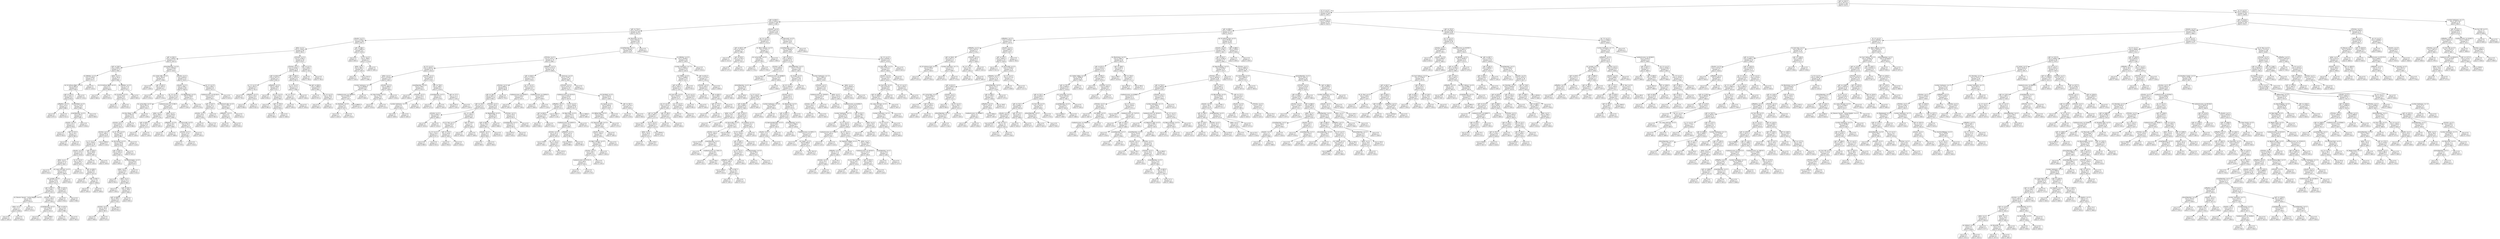 digraph Tree {
node [shape=box, style="rounded", color="black", fontname=helvetica] ;
edge [fontname=helvetica] ;
0 [label="sqft <= 1023.5\nmse = 362714.3\nsamples = 805\nvalue = 1553.5"] ;
1 [label="ld_1.0 <= 0.5\nmse = 91407.4\nsamples = 504\nvalue = 1300.2"] ;
0 -> 1 [labeldistance=2.5, labelangle=45, headlabel="True"] ;
2 [label="sqft <= 854.5\nmse = 52041.8\nsamples = 283\nvalue = 1148.3"] ;
1 -> 2 ;
3 [label="sqft <= 716.0\nmse = 26313.9\nsamples = 194\nvalue = 1051.6"] ;
2 -> 3 ;
4 [label="pYouths <= 0.1\nmse = 16766.3\nsamples = 98\nvalue = 997.4"] ;
3 -> 4 ;
5 [label="pKids <= 0.2\nmse = 13029.3\nsamples = 90\nvalue = 983.2"] ;
4 -> 5 ;
6 [label="sqft <= 565.0\nmse = 10059.3\nsamples = 72\nvalue = 1007.6"] ;
5 -> 6 ;
7 [label="sqft <= 540.5\nmse = 4945.3\nsamples = 17\nvalue = 946.1"] ;
6 -> 7 ;
8 [label="nb_Whittier <= 0.5\nmse = 5258.8\nsamples = 10\nvalue = 973.3"] ;
7 -> 8 ;
9 [label="nb_St Anthony West <= 0.5\nmse = 3805.8\nsamples = 9\nvalue = 964.0"] ;
8 -> 9 ;
10 [label="sqft <= 475.0\nmse = 2401.3\nsamples = 8\nvalue = 954.8"] ;
9 -> 10 ;
11 [label="pFiftyPlus <= 0.3\nmse = 355.6\nsamples = 2\nvalue = 888.3"] ;
10 -> 11 ;
12 [label="mse = 0.0\nsamples = 1\nvalue = 875.0"] ;
11 -> 12 ;
13 [label="mse = 0.0\nsamples = 1\nvalue = 915.0"] ;
11 -> 13 ;
14 [label="nb_Richfield <= 0.5\nmse = 1750.9\nsamples = 6\nvalue = 968.1"] ;
10 -> 14 ;
15 [label="pLateTwenties <= 0.2\nmse = 697.9\nsamples = 5\nvalue = 985.3"] ;
14 -> 15 ;
16 [label="pYouths <= 0.0\nmse = 223.1\nsamples = 4\nvalue = 978.6"] ;
15 -> 16 ;
17 [label="mse = 0.0\nsamples = 2\nvalue = 950.0"] ;
16 -> 17 ;
18 [label="sqft <= 515.5\nmse = 50.0\nsamples = 2\nvalue = 985.0"] ;
16 -> 18 ;
19 [label="mse = 0.0\nsamples = 1\nvalue = 990.0"] ;
18 -> 19 ;
20 [label="mse = 0.0\nsamples = 1\nvalue = 975.0"] ;
18 -> 20 ;
21 [label="mse = 0.0\nsamples = 1\nvalue = 1059.0"] ;
15 -> 21 ;
22 [label="mse = 0.0\nsamples = 1\nvalue = 899.0"] ;
14 -> 22 ;
23 [label="mse = 0.0\nsamples = 1\nvalue = 1130.0"] ;
9 -> 23 ;
24 [label="mse = 0.0\nsamples = 1\nvalue = 1150.0"] ;
8 -> 24 ;
25 [label="pKids <= 0.1\nmse = 592.6\nsamples = 7\nvalue = 896.7"] ;
7 -> 25 ;
26 [label="nb_St Anthony West <= 0.5\nmse = 0.2\nsamples = 2\nvalue = 869.8"] ;
25 -> 26 ;
27 [label="mse = 0.0\nsamples = 1\nvalue = 869.0"] ;
26 -> 27 ;
28 [label="mse = 0.0\nsamples = 1\nvalue = 870.0"] ;
26 -> 28 ;
29 [label="nb_Whittier <= 0.5\nmse = 277.6\nsamples = 5\nvalue = 912.1"] ;
25 -> 29 ;
30 [label="nb_Excelsior <= 0.5\nmse = 100.0\nsamples = 4\nvalue = 925.0"] ;
29 -> 30 ;
31 [label="mse = 0.0\nsamples = 2\nvalue = 915.0"] ;
30 -> 31 ;
32 [label="mse = 0.0\nsamples = 2\nvalue = 935.0"] ;
30 -> 32 ;
33 [label="mse = 0.0\nsamples = 1\nvalue = 895.0"] ;
29 -> 33 ;
34 [label="pEarlyTwenties <= 0.0\nmse = 10058.4\nsamples = 55\nvalue = 1029.3"] ;
6 -> 34 ;
35 [label="nb_Linden Hills <= 0.5\nmse = 3616.0\nsamples = 3\nvalue = 1198.0"] ;
34 -> 35 ;
36 [label="mse = 0.0\nsamples = 1\nvalue = 1290.0"] ;
35 -> 36 ;
37 [label="sqft <= 625.0\nmse = 1875.0\nsamples = 2\nvalue = 1175.0"] ;
35 -> 37 ;
38 [label="mse = 0.0\nsamples = 1\nvalue = 1250.0"] ;
37 -> 38 ;
39 [label="mse = 0.0\nsamples = 1\nvalue = 1150.0"] ;
37 -> 39 ;
40 [label="pForties <= 0.1\nmse = 8629.0\nsamples = 52\nvalue = 1019.1"] ;
34 -> 40 ;
41 [label="pYouths <= 0.1\nmse = 7096.1\nsamples = 44\nvalue = 1040.8"] ;
40 -> 41 ;
42 [label="pk_3.0 <= 0.5\nmse = 5217.8\nsamples = 42\nvalue = 1031.1"] ;
41 -> 42 ;
43 [label="nb_Loring Park <= 0.5\nmse = 4933.1\nsamples = 33\nvalue = 1021.3"] ;
42 -> 43 ;
44 [label="nb_Bryn Mawr <= 0.5\nmse = 4419.0\nsamples = 32\nvalue = 1017.9"] ;
43 -> 44 ;
45 [label="pForties <= 0.1\nmse = 4015.1\nsamples = 31\nvalue = 1021.0"] ;
44 -> 45 ;
46 [label="pForties <= 0.1\nmse = 3962.2\nsamples = 20\nvalue = 1037.6"] ;
45 -> 46 ;
47 [label="ty_2.0 <= 0.5\nmse = 2569.4\nsamples = 18\nvalue = 1027.1"] ;
46 -> 47 ;
48 [label="pYouths <= 0.0\nmse = 2273.2\nsamples = 16\nvalue = 1018.4"] ;
47 -> 48 ;
49 [label="pKids <= 0.1\nmse = 1977.6\nsamples = 12\nvalue = 1001.7"] ;
48 -> 49 ;
50 [label="mse = 0.0\nsamples = 1\nvalue = 910.0"] ;
49 -> 50 ;
51 [label="nb_Lowry Hill East <= 0.5\nmse = 1593.9\nsamples = 11\nvalue = 1006.8"] ;
49 -> 51 ;
52 [label="nb_Lyndale <= 0.5\nmse = 1218.1\nsamples = 10\nvalue = 1011.9"] ;
51 -> 52 ;
53 [label="sqft <= 637.5\nmse = 844.1\nsamples = 8\nvalue = 1023.5"] ;
52 -> 53 ;
54 [label="nb_Stevens Square - Loring Heights <= 0.5\nmse = 76.0\nsamples = 3\nvalue = 1053.0"] ;
53 -> 54 ;
55 [label="pKids <= 0.2\nmse = 4.7\nsamples = 2\nvalue = 1048.8"] ;
54 -> 55 ;
56 [label="mse = 0.0\nsamples = 1\nvalue = 1045.0"] ;
55 -> 56 ;
57 [label="mse = 0.0\nsamples = 1\nvalue = 1050.0"] ;
55 -> 57 ;
58 [label="mse = 0.0\nsamples = 1\nvalue = 1070.0"] ;
54 -> 58 ;
59 [label="pForties <= 0.1\nmse = 438.0\nsamples = 5\nvalue = 1005.0"] ;
53 -> 59 ;
60 [label="pLateTwenties <= 0.2\nmse = 400.0\nsamples = 3\nvalue = 1015.0"] ;
59 -> 60 ;
61 [label="mse = 0.0\nsamples = 1\nvalue = 1025.0"] ;
60 -> 61 ;
62 [label="mse = 468.8\nsamples = 2\nvalue = 1012.5"] ;
60 -> 62 ;
63 [label="sqft <= 655.0\nmse = 56.9\nsamples = 2\nvalue = 988.3"] ;
59 -> 63 ;
64 [label="mse = 0.0\nsamples = 1\nvalue = 999.0"] ;
63 -> 64 ;
65 [label="mse = 0.0\nsamples = 1\nvalue = 983.0"] ;
63 -> 65 ;
66 [label="sqft <= 625.0\nmse = 600.2\nsamples = 2\nvalue = 974.5"] ;
52 -> 66 ;
67 [label="mse = 0.0\nsamples = 1\nvalue = 950.0"] ;
66 -> 67 ;
68 [label="mse = 0.0\nsamples = 1\nvalue = 999.0"] ;
66 -> 68 ;
69 [label="mse = 0.0\nsamples = 1\nvalue = 920.0"] ;
51 -> 69 ;
70 [label="ld_3.0 <= 0.5\nmse = 1067.3\nsamples = 4\nvalue = 1053.7"] ;
48 -> 70 ;
71 [label="mse = 0.0\nsamples = 1\nvalue = 1110.0"] ;
70 -> 71 ;
72 [label="sqft <= 640.0\nmse = 206.5\nsamples = 3\nvalue = 1037.6"] ;
70 -> 72 ;
73 [label="mse = 0.0\nsamples = 1\nvalue = 1015.0"] ;
72 -> 73 ;
74 [label="sqft <= 687.5\nmse = 3.8\nsamples = 2\nvalue = 1046.6"] ;
72 -> 74 ;
75 [label="mse = 0.0\nsamples = 1\nvalue = 1045.0"] ;
74 -> 75 ;
76 [label="mse = 0.0\nsamples = 1\nvalue = 1049.0"] ;
74 -> 76 ;
77 [label="sqft <= 650.0\nmse = 468.8\nsamples = 2\nvalue = 1087.5"] ;
47 -> 77 ;
78 [label="mse = 0.0\nsamples = 1\nvalue = 1100.0"] ;
77 -> 78 ;
79 [label="mse = 0.0\nsamples = 1\nvalue = 1050.0"] ;
77 -> 79 ;
80 [label="mse = 5000.0\nsamples = 2\nvalue = 1150.0"] ;
46 -> 80 ;
81 [label="nb_St. Paul <= 0.5\nmse = 2380.7\nsamples = 11\nvalue = 986.7"] ;
45 -> 81 ;
82 [label="nb_Birchwood <= 0.5\nmse = 1349.6\nsamples = 10\nvalue = 978.4"] ;
81 -> 82 ;
83 [label="sqft <= 607.0\nmse = 1043.6\nsamples = 9\nvalue = 967.6"] ;
82 -> 83 ;
84 [label="mse = 0.0\nsamples = 1\nvalue = 895.0"] ;
83 -> 84 ;
85 [label="nb_Bloomington <= 0.5\nmse = 654.6\nsamples = 8\nvalue = 973.7"] ;
83 -> 85 ;
86 [label="pKids <= 0.1\nmse = 426.6\nsamples = 7\nvalue = 981.4"] ;
85 -> 86 ;
87 [label="mse = 0.0\nsamples = 1\nvalue = 950.0"] ;
86 -> 87 ;
88 [label="pKids <= 0.1\nmse = 225.2\nsamples = 6\nvalue = 989.2"] ;
86 -> 88 ;
89 [label="mse = 0.0\nsamples = 1\nvalue = 1005.0"] ;
88 -> 89 ;
90 [label="sqft <= 691.5\nmse = 190.0\nsamples = 5\nvalue = 984.0"] ;
88 -> 90 ;
91 [label="sqft <= 669.0\nmse = 194.2\nsamples = 4\nvalue = 978.5"] ;
90 -> 91 ;
92 [label="pForties <= 0.1\nmse = 144.0\nsamples = 2\nvalue = 987.0"] ;
91 -> 92 ;
93 [label="mse = 0.0\nsamples = 1\nvalue = 999.0"] ;
92 -> 93 ;
94 [label="mse = 0.0\nsamples = 1\nvalue = 975.0"] ;
92 -> 94 ;
95 [label="mse = 100.0\nsamples = 2\nvalue = 970.0"] ;
91 -> 95 ;
96 [label="mse = 0.0\nsamples = 1\nvalue = 995.0"] ;
90 -> 96 ;
97 [label="mse = 0.0\nsamples = 1\nvalue = 935.0"] ;
85 -> 97 ;
98 [label="mse = 0.0\nsamples = 1\nvalue = 1025.0"] ;
82 -> 98 ;
99 [label="mse = 0.0\nsamples = 1\nvalue = 1120.0"] ;
81 -> 99 ;
100 [label="mse = 0.0\nsamples = 1\nvalue = 860.0"] ;
44 -> 100 ;
101 [label="mse = 0.0\nsamples = 1\nvalue = 1199.0"] ;
43 -> 101 ;
102 [label="medianIncome <= 51186.0\nmse = 3821.1\nsamples = 9\nvalue = 1079.3"] ;
42 -> 102 ;
103 [label="pKids <= 0.2\nmse = 1842.2\nsamples = 3\nvalue = 1136.2"] ;
102 -> 103 ;
104 [label="sqft <= 692.5\nmse = 355.6\nsamples = 2\nvalue = 1113.3"] ;
103 -> 104 ;
105 [label="mse = 0.0\nsamples = 1\nvalue = 1100.0"] ;
104 -> 105 ;
106 [label="mse = 0.0\nsamples = 1\nvalue = 1140.0"] ;
104 -> 106 ;
107 [label="mse = 0.0\nsamples = 1\nvalue = 1205.0"] ;
103 -> 107 ;
108 [label="pKids <= 0.2\nmse = 2036.8\nsamples = 6\nvalue = 1046.7"] ;
102 -> 108 ;
109 [label="pFiftyPlus <= 0.4\nmse = 56.9\nsamples = 2\nvalue = 1094.3"] ;
108 -> 109 ;
110 [label="mse = 0.0\nsamples = 1\nvalue = 1105.0"] ;
109 -> 110 ;
111 [label="mse = 0.0\nsamples = 1\nvalue = 1089.0"] ;
109 -> 111 ;
112 [label="nb_Burnsville <= 0.5\nmse = 545.5\nsamples = 4\nvalue = 1011.0"] ;
108 -> 112 ;
113 [label="pForties <= 0.1\nmse = 213.6\nsamples = 3\nvalue = 999.7"] ;
112 -> 113 ;
114 [label="mse = 0.0\nsamples = 1\nvalue = 979.0"] ;
113 -> 114 ;
115 [label="mse = 0.0\nsamples = 2\nvalue = 1010.0"] ;
113 -> 115 ;
116 [label="mse = 0.0\nsamples = 1\nvalue = 1045.0"] ;
112 -> 116 ;
117 [label="nb_Maplewood <= 0.5\nmse = 1568.0\nsamples = 2\nvalue = 1251.0"] ;
41 -> 117 ;
118 [label="mse = 0.0\nsamples = 1\nvalue = 1195.0"] ;
117 -> 118 ;
119 [label="mse = 0.0\nsamples = 1\nvalue = 1279.0"] ;
117 -> 119 ;
120 [label="pk_2.0 <= 0.5\nmse = 3820.7\nsamples = 8\nvalue = 921.0"] ;
40 -> 120 ;
121 [label="medianIncome <= 65126.0\nmse = 2101.5\nsamples = 7\nvalue = 903.5"] ;
120 -> 121 ;
122 [label="sqft <= 637.5\nmse = 147.2\nsamples = 4\nvalue = 943.3"] ;
121 -> 122 ;
123 [label="pForties <= 0.1\nmse = 64.0\nsamples = 3\nvalue = 939.0"] ;
122 -> 123 ;
124 [label="mse = 0.0\nsamples = 1\nvalue = 935.0"] ;
123 -> 124 ;
125 [label="mse = 75.0\nsamples = 2\nvalue = 940.0"] ;
123 -> 125 ;
126 [label="mse = 0.0\nsamples = 1\nvalue = 965.0"] ;
122 -> 126 ;
127 [label="nb_Diamond Lake <= 0.5\nmse = 1245.9\nsamples = 3\nvalue = 869.3"] ;
121 -> 127 ;
128 [label="pFiftyPlus <= 0.3\nmse = 6.0\nsamples = 2\nvalue = 847.0"] ;
127 -> 128 ;
129 [label="mse = 0.0\nsamples = 1\nvalue = 845.0"] ;
128 -> 129 ;
130 [label="mse = 0.0\nsamples = 1\nvalue = 850.0"] ;
128 -> 130 ;
131 [label="mse = 0.0\nsamples = 1\nvalue = 925.0"] ;
127 -> 131 ;
132 [label="mse = 0.0\nsamples = 1\nvalue = 1035.0"] ;
120 -> 132 ;
133 [label="pThirties <= 0.2\nmse = 12360.2\nsamples = 18\nvalue = 879.5"] ;
5 -> 133 ;
134 [label="pThirties <= 0.1\nmse = 10328.3\nsamples = 16\nvalue = 898.6"] ;
133 -> 134 ;
135 [label="sqft <= 654.0\nmse = 5637.4\nsamples = 8\nvalue = 861.9"] ;
134 -> 135 ;
136 [label="ty_1.0 <= 0.5\nmse = 841.8\nsamples = 3\nvalue = 792.9"] ;
135 -> 136 ;
137 [label="mse = 0.0\nsamples = 1\nvalue = 750.0"] ;
136 -> 137 ;
138 [label="pFiftyPlus <= 0.3\nmse = 150.0\nsamples = 2\nvalue = 810.0"] ;
136 -> 138 ;
139 [label="mse = 0.0\nsamples = 1\nvalue = 800.0"] ;
138 -> 139 ;
140 [label="mse = 0.0\nsamples = 1\nvalue = 825.0"] ;
138 -> 140 ;
141 [label="pFiftyPlus <= 0.2\nmse = 2768.9\nsamples = 5\nvalue = 915.7"] ;
135 -> 141 ;
142 [label="mse = 0.0\nsamples = 1\nvalue = 850.0"] ;
141 -> 142 ;
143 [label="pk_4.0 <= 0.5\nmse = 919.2\nsamples = 4\nvalue = 948.5"] ;
141 -> 143 ;
144 [label="mse = 0.0\nsamples = 1\nvalue = 895.0"] ;
143 -> 144 ;
145 [label="sqft <= 704.0\nmse = 416.2\nsamples = 3\nvalue = 959.2"] ;
143 -> 145 ;
146 [label="mse = 0.0\nsamples = 2\nvalue = 949.0"] ;
145 -> 146 ;
147 [label="mse = 0.0\nsamples = 1\nvalue = 1000.0"] ;
145 -> 147 ;
148 [label="sqft <= 665.0\nmse = 12015.4\nsamples = 8\nvalue = 963.9"] ;
134 -> 148 ;
149 [label="ty_4.0 <= 0.5\nmse = 5172.2\nsamples = 3\nvalue = 1098.3"] ;
148 -> 149 ;
150 [label="pk_3.0 <= 0.5\nmse = 6.2\nsamples = 2\nvalue = 1047.5"] ;
149 -> 150 ;
151 [label="mse = 0.0\nsamples = 1\nvalue = 1045.0"] ;
150 -> 151 ;
152 [label="mse = 0.0\nsamples = 1\nvalue = 1050.0"] ;
150 -> 152 ;
153 [label="mse = 0.0\nsamples = 1\nvalue = 1200.0"] ;
149 -> 153 ;
154 [label="sqft <= 690.0\nmse = 1880.6\nsamples = 5\nvalue = 896.7"] ;
148 -> 154 ;
155 [label="mse = 0.0\nsamples = 1\nvalue = 975.0"] ;
154 -> 155 ;
156 [label="pk_5.0 <= 0.5\nmse = 784.0\nsamples = 4\nvalue = 881.0"] ;
154 -> 156 ;
157 [label="mse = 0.0\nsamples = 3\nvalue = 895.0"] ;
156 -> 157 ;
158 [label="mse = 0.0\nsamples = 1\nvalue = 825.0"] ;
156 -> 158 ;
159 [label="sqft <= 517.5\nmse = 800.0\nsamples = 2\nvalue = 720.0"] ;
133 -> 159 ;
160 [label="mse = 0.0\nsamples = 1\nvalue = 700.0"] ;
159 -> 160 ;
161 [label="mse = 0.0\nsamples = 1\nvalue = 760.0"] ;
159 -> 161 ;
162 [label="sqft <= 584.5\nmse = 20885.6\nsamples = 8\nvalue = 1229.0"] ;
4 -> 162 ;
163 [label="mse = 0.0\nsamples = 1\nvalue = 895.0"] ;
162 -> 163 ;
164 [label="ld_4.0 <= 0.5\nmse = 7808.7\nsamples = 7\nvalue = 1270.8"] ;
162 -> 164 ;
165 [label="pKids <= 0.2\nmse = 3881.3\nsamples = 6\nvalue = 1295.9"] ;
164 -> 165 ;
166 [label="mse = 0.0\nsamples = 1\nvalue = 1320.0"] ;
165 -> 166 ;
167 [label="mse = 5107.4\nsamples = 5\nvalue = 1286.2"] ;
165 -> 167 ;
168 [label="mse = 0.0\nsamples = 1\nvalue = 1095.0"] ;
164 -> 168 ;
169 [label="nb_Plymouth <= 0.5\nmse = 30034.2\nsamples = 96\nvalue = 1110.7"] ;
3 -> 169 ;
170 [label="pLateTwenties <= 0.1\nmse = 26369.5\nsamples = 95\nvalue = 1105.5"] ;
169 -> 170 ;
171 [label="pThirties <= 0.1\nmse = 21971.1\nsamples = 75\nvalue = 1080.7"] ;
170 -> 171 ;
172 [label="pk_4.0 <= 0.5\nmse = 26874.3\nsamples = 19\nvalue = 1202.8"] ;
171 -> 172 ;
173 [label="pKids <= 0.2\nmse = 34726.0\nsamples = 10\nvalue = 1282.2"] ;
172 -> 173 ;
174 [label="number bedrooms <= 1.5\nmse = 44698.8\nsamples = 6\nvalue = 1348.7"] ;
173 -> 174 ;
175 [label="medianIncome <= 70644.0\nmse = 47987.6\nsamples = 5\nvalue = 1324.3"] ;
174 -> 175 ;
176 [label="nb_Parklawn <= 0.5\nmse = 56.2\nsamples = 2\nvalue = 1257.5"] ;
175 -> 176 ;
177 [label="mse = 0.0\nsamples = 1\nvalue = 1265.0"] ;
176 -> 177 ;
178 [label="mse = 0.0\nsamples = 1\nvalue = 1250.0"] ;
176 -> 178 ;
179 [label="mse = 68603.2\nsamples = 3\nvalue = 1357.8"] ;
175 -> 179 ;
180 [label="mse = 0.0\nsamples = 1\nvalue = 1495.0"] ;
174 -> 180 ;
181 [label="pForties <= 0.2\nmse = 5884.0\nsamples = 4\nvalue = 1189.0"] ;
173 -> 181 ;
182 [label="nb_Eden Prairie <= 0.5\nmse = 756.2\nsamples = 2\nvalue = 1097.5"] ;
181 -> 182 ;
183 [label="mse = 0.0\nsamples = 1\nvalue = 1070.0"] ;
182 -> 183 ;
184 [label="mse = 0.0\nsamples = 1\nvalue = 1125.0"] ;
182 -> 184 ;
185 [label="mse = 0.0\nsamples = 2\nvalue = 1250.0"] ;
181 -> 185 ;
186 [label="pThirties <= 0.1\nmse = 8444.9\nsamples = 9\nvalue = 1129.5"] ;
172 -> 186 ;
187 [label="pLateTwenties <= 0.0\nmse = 1399.7\nsamples = 4\nvalue = 1052.0"] ;
186 -> 187 ;
188 [label="mse = 0.0\nsamples = 1\nvalue = 1090.0"] ;
187 -> 188 ;
189 [label="pThirties <= 0.1\nmse = 554.2\nsamples = 3\nvalue = 1023.5"] ;
187 -> 189 ;
190 [label="number bedrooms <= 1.5\nmse = 4.0\nsamples = 2\nvalue = 1047.0"] ;
189 -> 190 ;
191 [label="mse = 0.0\nsamples = 1\nvalue = 1049.0"] ;
190 -> 191 ;
192 [label="mse = 0.0\nsamples = 1\nvalue = 1045.0"] ;
190 -> 192 ;
193 [label="mse = 0.0\nsamples = 1\nvalue = 1000.0"] ;
189 -> 193 ;
194 [label="sqft <= 758.5\nmse = 1466.7\nsamples = 5\nvalue = 1220.0"] ;
186 -> 194 ;
195 [label="pLateTwenties <= 0.1\nmse = 25.0\nsamples = 2\nvalue = 1270.0"] ;
194 -> 195 ;
196 [label="mse = 0.0\nsamples = 1\nvalue = 1275.0"] ;
195 -> 196 ;
197 [label="mse = 0.0\nsamples = 1\nvalue = 1265.0"] ;
195 -> 197 ;
198 [label="sqft <= 777.5\nmse = 312.5\nsamples = 3\nvalue = 1195.0"] ;
194 -> 198 ;
199 [label="mse = 625.0\nsamples = 2\nvalue = 1195.0"] ;
198 -> 199 ;
200 [label="mse = 0.0\nsamples = 1\nvalue = 1195.0"] ;
198 -> 200 ;
201 [label="pFiftyPlus <= 0.3\nmse = 15727.8\nsamples = 56\nvalue = 1048.6"] ;
171 -> 201 ;
202 [label="sqft <= 829.0\nmse = 11774.0\nsamples = 22\nvalue = 976.8"] ;
201 -> 202 ;
203 [label="pThirties <= 0.2\nmse = 6846.1\nsamples = 18\nvalue = 949.8"] ;
202 -> 203 ;
204 [label="sqft <= 766.5\nmse = 4601.3\nsamples = 16\nvalue = 964.2"] ;
203 -> 204 ;
205 [label="sqft <= 732.5\nmse = 4175.7\nsamples = 8\nvalue = 1014.6"] ;
204 -> 205 ;
206 [label="pForties <= 0.1\nmse = 4290.2\nsamples = 2\nvalue = 1084.5"] ;
205 -> 206 ;
207 [label="mse = 0.0\nsamples = 1\nvalue = 1019.0"] ;
206 -> 207 ;
208 [label="mse = 0.0\nsamples = 1\nvalue = 1150.0"] ;
206 -> 208 ;
209 [label="pk_3.0 <= 0.5\nmse = 2824.5\nsamples = 6\nvalue = 999.1"] ;
205 -> 209 ;
210 [label="nb_St. Paul <= 0.5\nmse = 2345.0\nsamples = 4\nvalue = 974.0"] ;
209 -> 210 ;
211 [label="ty_2.0 <= 0.5\nmse = 324.0\nsamples = 2\nvalue = 917.0"] ;
210 -> 211 ;
212 [label="mse = 0.0\nsamples = 1\nvalue = 899.0"] ;
211 -> 212 ;
213 [label="mse = 0.0\nsamples = 1\nvalue = 935.0"] ;
211 -> 213 ;
214 [label="sqft <= 753.0\nmse = 918.8\nsamples = 2\nvalue = 1002.5"] ;
210 -> 214 ;
215 [label="mse = 0.0\nsamples = 1\nvalue = 950.0"] ;
214 -> 215 ;
216 [label="mse = 0.0\nsamples = 1\nvalue = 1020.0"] ;
214 -> 216 ;
217 [label="sqft <= 754.0\nmse = 0.2\nsamples = 2\nvalue = 1049.3"] ;
209 -> 217 ;
218 [label="mse = 0.0\nsamples = 1\nvalue = 1050.0"] ;
217 -> 218 ;
219 [label="mse = 0.0\nsamples = 1\nvalue = 1049.0"] ;
217 -> 219 ;
220 [label="pThirties <= 0.1\nmse = 1361.0\nsamples = 8\nvalue = 924.5"] ;
204 -> 220 ;
221 [label="nb_Maplewood <= 0.5\nmse = 992.2\nsamples = 4\nvalue = 907.3"] ;
220 -> 221 ;
222 [label="sqft <= 807.5\nmse = 178.4\nsamples = 3\nvalue = 897.1"] ;
221 -> 222 ;
223 [label="pYouths <= 0.1\nmse = 20.2\nsamples = 2\nvalue = 904.5"] ;
222 -> 223 ;
224 [label="mse = 0.0\nsamples = 1\nvalue = 909.0"] ;
223 -> 224 ;
225 [label="mse = 0.0\nsamples = 1\nvalue = 900.0"] ;
223 -> 225 ;
226 [label="mse = 0.0\nsamples = 1\nvalue = 875.0"] ;
222 -> 226 ;
227 [label="mse = 0.0\nsamples = 1\nvalue = 989.0"] ;
221 -> 227 ;
228 [label="pThirties <= 0.1\nmse = 539.4\nsamples = 4\nvalue = 955.4"] ;
220 -> 228 ;
229 [label="pLateTwenties <= 0.1\nmse = 321.5\nsamples = 3\nvalue = 947.0"] ;
228 -> 229 ;
230 [label="mse = 625.0\nsamples = 2\nvalue = 950.0"] ;
229 -> 230 ;
231 [label="mse = 0.0\nsamples = 1\nvalue = 944.0"] ;
229 -> 231 ;
232 [label="mse = 0.0\nsamples = 1\nvalue = 989.0"] ;
228 -> 232 ;
233 [label="mse = 0.0\nsamples = 2\nvalue = 770.0"] ;
203 -> 233 ;
234 [label="pk_2.0 <= 0.5\nmse = 13125.4\nsamples = 4\nvalue = 1122.8"] ;
202 -> 234 ;
235 [label="medianIncome <= 45059.5\nmse = 2304.0\nsamples = 2\nvalue = 1247.0"] ;
234 -> 235 ;
236 [label="mse = 0.0\nsamples = 1\nvalue = 1295.0"] ;
235 -> 236 ;
237 [label="mse = 0.0\nsamples = 1\nvalue = 1199.0"] ;
235 -> 237 ;
238 [label="medianIncome <= 50456.0\nmse = 3200.0\nsamples = 2\nvalue = 1040.0"] ;
234 -> 238 ;
239 [label="mse = 0.0\nsamples = 1\nvalue = 1000.0"] ;
238 -> 239 ;
240 [label="mse = 0.0\nsamples = 1\nvalue = 1120.0"] ;
238 -> 240 ;
241 [label="nb_Sorenson <= 0.5\nmse = 13787.7\nsamples = 34\nvalue = 1085.1"] ;
201 -> 241 ;
242 [label="pThirties <= 0.2\nmse = 10721.9\nsamples = 33\nvalue = 1101.0"] ;
241 -> 242 ;
243 [label="medianIncome <= 55574.0\nmse = 5565.8\nsamples = 21\nvalue = 1053.8"] ;
242 -> 243 ;
244 [label="pFiftyPlus <= 0.3\nmse = 5139.1\nsamples = 5\nvalue = 1121.2"] ;
243 -> 244 ;
245 [label="sqft <= 820.0\nmse = 11718.8\nsamples = 2\nvalue = 1087.5"] ;
244 -> 245 ;
246 [label="mse = 0.0\nsamples = 1\nvalue = 900.0"] ;
245 -> 246 ;
247 [label="mse = 0.0\nsamples = 1\nvalue = 1150.0"] ;
245 -> 247 ;
248 [label="mse = 1487.7\nsamples = 3\nvalue = 1136.1"] ;
244 -> 248 ;
249 [label="ld_4.0 <= 0.5\nmse = 2009.8\nsamples = 16\nvalue = 1017.3"] ;
243 -> 249 ;
250 [label="nb_New Hope <= 0.5\nmse = 952.9\nsamples = 13\nvalue = 1003.8"] ;
249 -> 250 ;
251 [label="medianIncome <= 65835.0\nmse = 722.2\nsamples = 12\nvalue = 1000.1"] ;
250 -> 251 ;
252 [label="pForties <= 0.1\nmse = 421.9\nsamples = 8\nvalue = 1005.9"] ;
251 -> 252 ;
253 [label="mse = 270.4\nsamples = 5\nvalue = 1002.1"] ;
252 -> 253 ;
254 [label="pk_3.0 <= 0.5\nmse = 618.8\nsamples = 3\nvalue = 1012.5"] ;
252 -> 254 ;
255 [label="mse = 0.0\nsamples = 1\nvalue = 1010.0"] ;
254 -> 255 ;
256 [label="mse = 1225.0\nsamples = 2\nvalue = 1015.0"] ;
254 -> 256 ;
257 [label="pFiftyPlus <= 0.3\nmse = 1023.0\nsamples = 4\nvalue = 992.0"] ;
251 -> 257 ;
258 [label="mse = 2028.0\nsamples = 2\nvalue = 989.0"] ;
257 -> 258 ;
259 [label="mse = 0.0\nsamples = 2\nvalue = 995.0"] ;
257 -> 259 ;
260 [label="mse = 0.0\nsamples = 1\nvalue = 1075.0"] ;
250 -> 260 ;
261 [label="mse = 1800.0\nsamples = 3\nvalue = 1085.0"] ;
249 -> 261 ;
262 [label="nb_Richfield <= 0.5\nmse = 9342.6\nsamples = 12\nvalue = 1180.4"] ;
242 -> 262 ;
263 [label="nb_Aquila <= 0.5\nmse = 6094.8\nsamples = 10\nvalue = 1195.5"] ;
262 -> 263 ;
264 [label="nb_Willow Park <= 0.5\nmse = 4298.1\nsamples = 9\nvalue = 1205.8"] ;
263 -> 264 ;
265 [label="nb_Diamond Lake <= 0.5\nmse = 2857.8\nsamples = 8\nvalue = 1196.4"] ;
264 -> 265 ;
266 [label="pYouths <= 0.0\nmse = 1769.4\nsamples = 7\nvalue = 1209.1"] ;
265 -> 266 ;
267 [label="nb_West Calhoun <= 0.5\nmse = 1465.7\nsamples = 5\nvalue = 1190.5"] ;
266 -> 267 ;
268 [label="pForties <= 0.2\nmse = 282.1\nsamples = 4\nvalue = 1173.9"] ;
267 -> 268 ;
269 [label="medianIncome <= 67101.0\nmse = 88.9\nsamples = 3\nvalue = 1163.3"] ;
268 -> 269 ;
270 [label="mse = 0.0\nsamples = 1\nvalue = 1150.0"] ;
269 -> 270 ;
271 [label="mse = 0.0\nsamples = 2\nvalue = 1170.0"] ;
269 -> 271 ;
272 [label="mse = 0.0\nsamples = 1\nvalue = 1195.0"] ;
268 -> 272 ;
273 [label="mse = 0.0\nsamples = 1\nvalue = 1265.0"] ;
267 -> 273 ;
274 [label="mse = 0.0\nsamples = 2\nvalue = 1250.0"] ;
266 -> 274 ;
275 [label="mse = 0.0\nsamples = 1\nvalue = 1095.0"] ;
265 -> 275 ;
276 [label="mse = 0.0\nsamples = 1\nvalue = 1375.0"] ;
264 -> 276 ;
277 [label="mse = 0.0\nsamples = 1\nvalue = 1000.0"] ;
263 -> 277 ;
278 [label="sqft <= 787.5\nmse = 16770.2\nsamples = 2\nvalue = 1029.5"] ;
262 -> 278 ;
279 [label="mse = 0.0\nsamples = 1\nvalue = 1159.0"] ;
278 -> 279 ;
280 [label="mse = 0.0\nsamples = 1\nvalue = 900.0"] ;
278 -> 280 ;
281 [label="mse = 0.0\nsamples = 1\nvalue = 850.0"] ;
241 -> 281 ;
282 [label="nb_Whittier <= 0.5\nmse = 28789.7\nsamples = 20\nvalue = 1240.5"] ;
170 -> 282 ;
283 [label="number bedrooms <= 1.5\nmse = 25824.3\nsamples = 19\nvalue = 1263.6"] ;
282 -> 283 ;
284 [label="nb_CARAG <= 0.5\nmse = 19488.5\nsamples = 14\nvalue = 1221.1"] ;
283 -> 284 ;
285 [label="sqft <= 812.5\nmse = 14617.7\nsamples = 13\nvalue = 1241.5"] ;
284 -> 285 ;
286 [label="nb_East Isles <= 0.5\nmse = 11870.1\nsamples = 11\nvalue = 1271.5"] ;
285 -> 286 ;
287 [label="pk_2.0 <= 0.5\nmse = 5433.4\nsamples = 9\nvalue = 1299.1"] ;
286 -> 287 ;
288 [label="sqft <= 738.0\nmse = 4691.7\nsamples = 7\nvalue = 1277.4"] ;
287 -> 288 ;
289 [label="mse = 156.2\nsamples = 2\nvalue = 1341.5"] ;
288 -> 289 ;
290 [label="ld_4.0 <= 0.5\nmse = 4207.0\nsamples = 5\nvalue = 1251.8"] ;
288 -> 290 ;
291 [label="pKids <= 0.2\nmse = 205.6\nsamples = 3\nvalue = 1233.3"] ;
290 -> 291 ;
292 [label="mse = 0.0\nsamples = 1\nvalue = 1250.0"] ;
291 -> 292 ;
293 [label="mse = 100.0\nsamples = 2\nvalue = 1225.0"] ;
291 -> 293 ;
294 [label="mse = 8930.2\nsamples = 2\nvalue = 1279.5"] ;
290 -> 294 ;
295 [label="sqft <= 760.0\nmse = 625.0\nsamples = 2\nvalue = 1375.0"] ;
287 -> 295 ;
296 [label="mse = 0.0\nsamples = 1\nvalue = 1350.0"] ;
295 -> 296 ;
297 [label="mse = 0.0\nsamples = 1\nvalue = 1400.0"] ;
295 -> 297 ;
298 [label="pk_7.0 <= 0.5\nmse = 21904.0\nsamples = 2\nvalue = 1147.0"] ;
286 -> 298 ;
299 [label="mse = 0.0\nsamples = 1\nvalue = 999.0"] ;
298 -> 299 ;
300 [label="mse = 0.0\nsamples = 1\nvalue = 1295.0"] ;
298 -> 300 ;
301 [label="ty_4.0 <= 0.5\nmse = 9338.9\nsamples = 2\nvalue = 1131.7"] ;
285 -> 301 ;
302 [label="mse = 0.0\nsamples = 1\nvalue = 995.0"] ;
301 -> 302 ;
303 [label="mse = 0.0\nsamples = 1\nvalue = 1200.0"] ;
301 -> 303 ;
304 [label="mse = 0.0\nsamples = 1\nvalue = 935.0"] ;
284 -> 304 ;
305 [label="sqft <= 831.0\nmse = 23174.0\nsamples = 5\nvalue = 1391.0"] ;
283 -> 305 ;
306 [label="pThirties <= 0.2\nmse = 1029.7\nsamples = 4\nvalue = 1316.2"] ;
305 -> 306 ;
307 [label="mse = 0.0\nsamples = 1\nvalue = 1350.0"] ;
306 -> 307 ;
308 [label="sqft <= 802.0\nmse = 866.7\nsamples = 3\nvalue = 1305.0"] ;
306 -> 308 ;
309 [label="sqft <= 771.0\nmse = 100.0\nsamples = 2\nvalue = 1285.0"] ;
308 -> 309 ;
310 [label="mse = 0.0\nsamples = 1\nvalue = 1275.0"] ;
309 -> 310 ;
311 [label="mse = 0.0\nsamples = 1\nvalue = 1295.0"] ;
309 -> 311 ;
312 [label="mse = 0.0\nsamples = 1\nvalue = 1345.0"] ;
308 -> 312 ;
313 [label="mse = 0.0\nsamples = 1\nvalue = 1690.0"] ;
305 -> 313 ;
314 [label="mse = 0.0\nsamples = 1\nvalue = 1010.0"] ;
282 -> 314 ;
315 [label="mse = 0.0\nsamples = 1\nvalue = 1850.0"] ;
169 -> 315 ;
316 [label="pYouths <= 0.0\nmse = 48777.0\nsamples = 89\nvalue = 1335.0"] ;
2 -> 316 ;
317 [label="pk_2.0 <= 0.5\nmse = 64514.4\nsamples = 6\nvalue = 1752.9"] ;
316 -> 317 ;
318 [label="sqft <= 947.0\nmse = 22738.9\nsamples = 3\nvalue = 1386.7"] ;
317 -> 318 ;
319 [label="mse = 0.0\nsamples = 1\nvalue = 1515.0"] ;
318 -> 319 ;
320 [label="sqft <= 974.5\nmse = 21756.2\nsamples = 2\nvalue = 1322.5"] ;
318 -> 320 ;
321 [label="mse = 0.0\nsamples = 1\nvalue = 1175.0"] ;
320 -> 321 ;
322 [label="mse = 0.0\nsamples = 1\nvalue = 1470.0"] ;
320 -> 322 ;
323 [label="nb_West Calhoun <= 0.5\nmse = 11017.7\nsamples = 3\nvalue = 1890.2"] ;
317 -> 323 ;
324 [label="nb_Loring Park <= 0.5\nmse = 90.2\nsamples = 2\nvalue = 1785.5"] ;
323 -> 324 ;
325 [label="mse = 0.0\nsamples = 1\nvalue = 1776.0"] ;
324 -> 325 ;
326 [label="mse = 0.0\nsamples = 1\nvalue = 1795.0"] ;
324 -> 326 ;
327 [label="mse = 0.0\nsamples = 1\nvalue = 1995.0"] ;
323 -> 327 ;
328 [label="nb_Plymouth <= 0.5\nmse = 33213.7\nsamples = 83\nvalue = 1303.1"] ;
316 -> 328 ;
329 [label="pLateTwenties <= 0.1\nmse = 29408.9\nsamples = 82\nvalue = 1295.4"] ;
328 -> 329 ;
330 [label="sqft <= 870.5\nmse = 18430.1\nsamples = 72\nvalue = 1273.6"] ;
329 -> 330 ;
331 [label="pForties <= 0.1\nmse = 8000.6\nsamples = 6\nvalue = 1117.2"] ;
330 -> 331 ;
332 [label="mse = 2756.2\nsamples = 2\nvalue = 1202.5"] ;
331 -> 332 ;
333 [label="medianIncome <= 60088.0\nmse = 1724.0\nsamples = 4\nvalue = 1049.0"] ;
331 -> 333 ;
334 [label="pEarlyTwenties <= 0.1\nmse = 205.6\nsamples = 3\nvalue = 1081.7"] ;
333 -> 334 ;
335 [label="mse = 0.0\nsamples = 1\nvalue = 1065.0"] ;
334 -> 335 ;
336 [label="mse = 100.0\nsamples = 2\nvalue = 1090.0"] ;
334 -> 336 ;
337 [label="mse = 0.0\nsamples = 1\nvalue = 1000.0"] ;
333 -> 337 ;
338 [label="pEarlyTwenties <= 0.1\nmse = 17219.0\nsamples = 66\nvalue = 1285.5"] ;
330 -> 338 ;
339 [label="nb_Anoka <= 0.5\nmse = 12932.1\nsamples = 38\nvalue = 1321.6"] ;
338 -> 339 ;
340 [label="pk_4.0 <= 0.5\nmse = 10093.9\nsamples = 37\nvalue = 1331.4"] ;
339 -> 340 ;
341 [label="ty_2.0 <= 0.5\nmse = 8380.6\nsamples = 24\nvalue = 1362.0"] ;
340 -> 341 ;
342 [label="sqft <= 892.5\nmse = 6804.2\nsamples = 23\nvalue = 1368.5"] ;
341 -> 342 ;
343 [label="pKids <= 0.2\nmse = 134.7\nsamples = 3\nvalue = 1447.9"] ;
342 -> 343 ;
344 [label="mse = 6.2\nsamples = 2\nvalue = 1452.5"] ;
343 -> 344 ;
345 [label="mse = 0.0\nsamples = 1\nvalue = 1420.0"] ;
343 -> 345 ;
346 [label="sqft <= 951.0\nmse = 6613.3\nsamples = 20\nvalue = 1352.1"] ;
342 -> 346 ;
347 [label="nb_Burnsville <= 0.5\nmse = 5761.1\nsamples = 11\nvalue = 1326.1"] ;
346 -> 347 ;
348 [label="pForties <= 0.1\nmse = 1266.9\nsamples = 7\nvalue = 1361.9"] ;
347 -> 348 ;
349 [label="mse = 1170.2\nsamples = 2\nvalue = 1408.2"] ;
348 -> 349 ;
350 [label="pLateTwenties <= 0.1\nmse = 238.3\nsamples = 5\nvalue = 1345.1"] ;
348 -> 350 ;
351 [label="mse = 0.0\nsamples = 1\nvalue = 1306.0"] ;
350 -> 351 ;
352 [label="medianIncome <= 71811.0\nmse = 94.0\nsamples = 4\nvalue = 1349.0"] ;
350 -> 352 ;
353 [label="mse = 6.2\nsamples = 2\nvalue = 1352.5"] ;
352 -> 353 ;
354 [label="mse = 138.9\nsamples = 2\nvalue = 1346.7"] ;
352 -> 354 ;
355 [label="mse = 5758.6\nsamples = 4\nvalue = 1236.5"] ;
347 -> 355 ;
356 [label="nb_Holland <= 0.5\nmse = 5122.5\nsamples = 9\nvalue = 1394.2"] ;
346 -> 356 ;
357 [label="ld_4.0 <= 0.5\nmse = 3538.9\nsamples = 8\nvalue = 1406.7"] ;
356 -> 357 ;
358 [label="sqft <= 987.5\nmse = 2624.0\nsamples = 7\nvalue = 1416.8"] ;
357 -> 358 ;
359 [label="ty_9.0 <= 0.5\nmse = 2252.5\nsamples = 5\nvalue = 1404.4"] ;
358 -> 359 ;
360 [label="pFiftyPlus <= 0.3\nmse = 1380.9\nsamples = 4\nvalue = 1393.1"] ;
359 -> 360 ;
361 [label="mse = 3200.0\nsamples = 2\nvalue = 1410.0"] ;
360 -> 361 ;
362 [label="sqft <= 967.5\nmse = 16.0\nsamples = 2\nvalue = 1383.0"] ;
360 -> 362 ;
363 [label="mse = 0.0\nsamples = 1\nvalue = 1385.0"] ;
362 -> 363 ;
364 [label="mse = 0.0\nsamples = 1\nvalue = 1375.0"] ;
362 -> 364 ;
365 [label="mse = 0.0\nsamples = 1\nvalue = 1495.0"] ;
359 -> 365 ;
366 [label="nb_Bloomington <= 0.5\nmse = 506.2\nsamples = 2\nvalue = 1472.5"] ;
358 -> 366 ;
367 [label="mse = 0.0\nsamples = 1\nvalue = 1450.0"] ;
366 -> 367 ;
368 [label="mse = 0.0\nsamples = 1\nvalue = 1495.0"] ;
366 -> 368 ;
369 [label="mse = 0.0\nsamples = 1\nvalue = 1295.0"] ;
357 -> 369 ;
370 [label="mse = 0.0\nsamples = 1\nvalue = 1245.0"] ;
356 -> 370 ;
371 [label="mse = 0.0\nsamples = 1\nvalue = 1095.0"] ;
341 -> 371 ;
372 [label="pForties <= 0.1\nmse = 8591.2\nsamples = 13\nvalue = 1277.9"] ;
340 -> 372 ;
373 [label="number bedrooms <= 2.0\nmse = 3249.0\nsamples = 2\nvalue = 1402.0"] ;
372 -> 373 ;
374 [label="mse = 0.0\nsamples = 1\nvalue = 1459.0"] ;
373 -> 374 ;
375 [label="mse = 0.0\nsamples = 1\nvalue = 1345.0"] ;
373 -> 375 ;
376 [label="nb_Woodcrest <= 0.5\nmse = 5961.9\nsamples = 11\nvalue = 1253.0"] ;
372 -> 376 ;
377 [label="sqft <= 947.5\nmse = 4575.4\nsamples = 10\nvalue = 1229.1"] ;
376 -> 377 ;
378 [label="nb_Normandale Park <= 0.5\nmse = 418.2\nsamples = 3\nvalue = 1183.4"] ;
377 -> 378 ;
379 [label="pYouths <= 0.1\nmse = 12.2\nsamples = 2\nvalue = 1158.5"] ;
378 -> 379 ;
380 [label="mse = 0.0\nsamples = 1\nvalue = 1155.0"] ;
379 -> 380 ;
381 [label="mse = 0.0\nsamples = 1\nvalue = 1162.0"] ;
379 -> 381 ;
382 [label="mse = 0.0\nsamples = 1\nvalue = 1200.0"] ;
378 -> 382 ;
383 [label="pLateTwenties <= 0.1\nmse = 5086.5\nsamples = 7\nvalue = 1249.8"] ;
377 -> 383 ;
384 [label="mse = 0.0\nsamples = 1\nvalue = 1199.0"] ;
383 -> 384 ;
385 [label="medianIncome <= 64911.5\nmse = 5515.4\nsamples = 6\nvalue = 1261.1"] ;
383 -> 385 ;
386 [label="mse = 0.0\nsamples = 1\nvalue = 1310.0"] ;
385 -> 386 ;
387 [label="nb_Eagan <= 0.5\nmse = 5868.8\nsamples = 5\nvalue = 1255.0"] ;
385 -> 387 ;
388 [label="mse = 0.0\nsamples = 1\nvalue = 1250.0"] ;
387 -> 388 ;
389 [label="mse = 7813.9\nsamples = 4\nvalue = 1256.7"] ;
387 -> 389 ;
390 [label="mse = 0.0\nsamples = 1\nvalue = 1349.0"] ;
376 -> 390 ;
391 [label="mse = 0.0\nsamples = 1\nvalue = 1000.0"] ;
339 -> 391 ;
392 [label="number bedrooms <= 2.5\nmse = 18853.5\nsamples = 28\nvalue = 1236.3"] ;
338 -> 392 ;
393 [label="pThirties <= 0.1\nmse = 10707.9\nsamples = 26\nvalue = 1216.5"] ;
392 -> 393 ;
394 [label="medianIncome <= 74438.0\nmse = 2261.8\nsamples = 3\nvalue = 1055.8"] ;
393 -> 394 ;
395 [label="pForties <= 0.1\nmse = 1054.7\nsamples = 2\nvalue = 1083.8"] ;
394 -> 395 ;
396 [label="mse = 0.0\nsamples = 1\nvalue = 1140.0"] ;
395 -> 396 ;
397 [label="mse = 0.0\nsamples = 1\nvalue = 1065.0"] ;
395 -> 397 ;
398 [label="mse = 0.0\nsamples = 1\nvalue = 1000.0"] ;
394 -> 398 ;
399 [label="pKids <= 0.1\nmse = 7612.9\nsamples = 23\nvalue = 1240.0"] ;
393 -> 399 ;
400 [label="mse = 0.0\nsamples = 1\nvalue = 1595.0"] ;
399 -> 400 ;
401 [label="medianIncome <= 62406.0\nmse = 4574.3\nsamples = 22\nvalue = 1231.2"] ;
399 -> 401 ;
402 [label="number bedrooms <= 1.5\nmse = 4539.3\nsamples = 15\nvalue = 1258.2"] ;
401 -> 402 ;
403 [label="mse = 0.0\nsamples = 1\nvalue = 1050.0"] ;
402 -> 403 ;
404 [label="ld_3.0 <= 0.5\nmse = 2847.8\nsamples = 14\nvalue = 1266.8"] ;
402 -> 404 ;
405 [label="medianIncome <= 37360.5\nmse = 1605.6\nsamples = 2\nvalue = 1181.7"] ;
404 -> 405 ;
406 [label="mse = 0.0\nsamples = 1\nvalue = 1125.0"] ;
405 -> 406 ;
407 [label="mse = 0.0\nsamples = 1\nvalue = 1210.0"] ;
405 -> 407 ;
408 [label="pk_4.0 <= 0.5\nmse = 1841.0\nsamples = 12\nvalue = 1279.0"] ;
404 -> 408 ;
409 [label="nb_Highland Village <= 0.5\nmse = 675.2\nsamples = 5\nvalue = 1306.5"] ;
408 -> 409 ;
410 [label="pFiftyPlus <= 0.3\nmse = 171.0\nsamples = 4\nvalue = 1298.9"] ;
409 -> 410 ;
411 [label="pForties <= 0.1\nmse = 54.0\nsamples = 2\nvalue = 1289.0"] ;
410 -> 411 ;
412 [label="mse = 0.0\nsamples = 1\nvalue = 1295.0"] ;
411 -> 412 ;
413 [label="mse = 0.0\nsamples = 1\nvalue = 1280.0"] ;
411 -> 413 ;
414 [label="mse = 42.2\nsamples = 2\nvalue = 1311.2"] ;
410 -> 414 ;
415 [label="mse = 0.0\nsamples = 1\nvalue = 1375.0"] ;
409 -> 415 ;
416 [label="pKids <= 0.2\nmse = 1588.4\nsamples = 7\nvalue = 1254.0"] ;
408 -> 416 ;
417 [label="medianIncome <= 44334.5\nmse = 1327.0\nsamples = 5\nvalue = 1240.4"] ;
416 -> 417 ;
418 [label="nb_St. Paul <= 0.5\nmse = 229.7\nsamples = 3\nvalue = 1216.2"] ;
417 -> 418 ;
419 [label="mse = 0.0\nsamples = 2\nvalue = 1225.0"] ;
418 -> 419 ;
420 [label="mse = 0.0\nsamples = 1\nvalue = 1190.0"] ;
418 -> 420 ;
421 [label="sqft <= 925.0\nmse = 1260.2\nsamples = 2\nvalue = 1264.5"] ;
417 -> 421 ;
422 [label="mse = 0.0\nsamples = 1\nvalue = 1300.0"] ;
421 -> 422 ;
423 [label="mse = 0.0\nsamples = 1\nvalue = 1229.0"] ;
421 -> 423 ;
424 [label="pLateTwenties <= 0.1\nmse = 470.2\nsamples = 2\nvalue = 1290.3"] ;
416 -> 424 ;
425 [label="mse = 0.0\nsamples = 1\nvalue = 1321.0"] ;
424 -> 425 ;
426 [label="mse = 0.0\nsamples = 1\nvalue = 1275.0"] ;
424 -> 426 ;
427 [label="sqft <= 912.5\nmse = 1390.1\nsamples = 7\nvalue = 1186.1"] ;
401 -> 427 ;
428 [label="mse = 0.0\nsamples = 1\nvalue = 1095.0"] ;
427 -> 428 ;
429 [label="pKids <= 0.2\nmse = 129.7\nsamples = 6\nvalue = 1200.2"] ;
427 -> 429 ;
430 [label="mse = 0.0\nsamples = 2\nvalue = 1200.0"] ;
429 -> 430 ;
431 [label="mse = 210.7\nsamples = 4\nvalue = 1200.2"] ;
429 -> 431 ;
432 [label="pKids <= 0.2\nmse = 44005.6\nsamples = 2\nvalue = 1546.7"] ;
392 -> 432 ;
433 [label="mse = 0.0\nsamples = 1\nvalue = 1250.0"] ;
432 -> 433 ;
434 [label="mse = 0.0\nsamples = 1\nvalue = 1695.0"] ;
432 -> 434 ;
435 [label="pk_2.0 <= 0.5\nmse = 84299.3\nsamples = 10\nvalue = 1479.9"] ;
329 -> 435 ;
436 [label="nb_Bryn Mawr <= 0.5\nmse = 21141.2\nsamples = 9\nvalue = 1580.6"] ;
435 -> 436 ;
437 [label="pYouths <= 0.0\nmse = 11162.9\nsamples = 8\nvalue = 1610.7"] ;
436 -> 437 ;
438 [label="nb_East Isles <= 0.5\nmse = 6518.0\nsamples = 6\nvalue = 1556.6"] ;
437 -> 438 ;
439 [label="sqft <= 1006.0\nmse = 3444.0\nsamples = 5\nvalue = 1579.0"] ;
438 -> 439 ;
440 [label="nb_Lowry Hill East <= 0.5\nmse = 630.0\nsamples = 4\nvalue = 1601.0"] ;
439 -> 440 ;
441 [label="number bedrooms <= 2.5\nmse = 179.8\nsamples = 3\nvalue = 1591.2"] ;
440 -> 441 ;
442 [label="ld_3.0 <= 0.5\nmse = 8.0\nsamples = 2\nvalue = 1602.0"] ;
441 -> 442 ;
443 [label="mse = 0.0\nsamples = 1\nvalue = 1606.0"] ;
442 -> 443 ;
444 [label="mse = 0.0\nsamples = 1\nvalue = 1600.0"] ;
442 -> 444 ;
445 [label="mse = 0.0\nsamples = 1\nvalue = 1575.0"] ;
441 -> 445 ;
446 [label="mse = 0.0\nsamples = 1\nvalue = 1650.0"] ;
440 -> 446 ;
447 [label="mse = 0.0\nsamples = 1\nvalue = 1447.0"] ;
439 -> 447 ;
448 [label="mse = 0.0\nsamples = 1\nvalue = 1400.0"] ;
438 -> 448 ;
449 [label="pk_5.0 <= 0.5\nmse = 2929.7\nsamples = 2\nvalue = 1718.8"] ;
437 -> 449 ;
450 [label="mse = 0.0\nsamples = 1\nvalue = 1750.0"] ;
449 -> 450 ;
451 [label="mse = 0.0\nsamples = 1\nvalue = 1625.0"] ;
449 -> 451 ;
452 [label="mse = 0.0\nsamples = 1\nvalue = 1220.0"] ;
436 -> 452 ;
453 [label="mse = 0.0\nsamples = 1\nvalue = 825.0"] ;
435 -> 453 ;
454 [label="mse = 0.0\nsamples = 1\nvalue = 1850.0"] ;
328 -> 454 ;
455 [label="pThirties <= 0.2\nmse = 72094.8\nsamples = 221\nvalue = 1502.9"] ;
1 -> 455 ;
456 [label="sqft <= 690.0\nmse = 57697.2\nsamples = 132\nvalue = 1419.3"] ;
455 -> 456 ;
457 [label="pFiftyPlus <= 0.3\nmse = 57636.5\nsamples = 27\nvalue = 1247.8"] ;
456 -> 457 ;
458 [label="pFiftyPlus <= 0.2\nmse = 9432.0\nsamples = 7\nvalue = 1576.2"] ;
457 -> 458 ;
459 [label="sqft <= 594.0\nmse = 6013.3\nsamples = 4\nvalue = 1622.1"] ;
458 -> 459 ;
460 [label="nb_St Anthony East <= 0.5\nmse = 2700.0\nsamples = 2\nvalue = 1565.0"] ;
459 -> 460 ;
461 [label="mse = 0.0\nsamples = 1\nvalue = 1475.0"] ;
460 -> 461 ;
462 [label="mse = 0.0\nsamples = 1\nvalue = 1595.0"] ;
460 -> 462 ;
463 [label="number bedrooms <= 1.5\nmse = 272.2\nsamples = 2\nvalue = 1698.3"] ;
459 -> 463 ;
464 [label="mse = 0.0\nsamples = 1\nvalue = 1675.0"] ;
463 -> 464 ;
465 [label="mse = 0.0\nsamples = 1\nvalue = 1710.0"] ;
463 -> 465 ;
466 [label="pThirties <= 0.2\nmse = 992.0\nsamples = 3\nvalue = 1469.0"] ;
458 -> 466 ;
467 [label="pk_2.0 <= 0.5\nmse = 36.0\nsamples = 2\nvalue = 1491.0"] ;
466 -> 467 ;
468 [label="mse = 0.0\nsamples = 1\nvalue = 1497.0"] ;
467 -> 468 ;
469 [label="mse = 0.0\nsamples = 1\nvalue = 1485.0"] ;
467 -> 469 ;
470 [label="mse = 0.0\nsamples = 1\nvalue = 1425.0"] ;
466 -> 470 ;
471 [label="pYouths <= 0.1\nmse = 36667.0\nsamples = 20\nvalue = 1167.7"] ;
457 -> 471 ;
472 [label="sqft <= 525.0\nmse = 20932.5\nsamples = 19\nvalue = 1204.6"] ;
471 -> 472 ;
473 [label="mse = 57.2\nsamples = 3\nvalue = 1017.8"] ;
472 -> 473 ;
474 [label="nb_Burnsville <= 0.5\nmse = 14709.0\nsamples = 16\nvalue = 1254.4"] ;
472 -> 474 ;
475 [label="pFiftyPlus <= 0.3\nmse = 11712.3\nsamples = 14\nvalue = 1282.0"] ;
474 -> 475 ;
476 [label="sqft <= 611.0\nmse = 19475.8\nsamples = 7\nvalue = 1242.2"] ;
475 -> 476 ;
477 [label="nb_Loring Park <= 0.5\nmse = 10062.2\nsamples = 3\nvalue = 1306.4"] ;
476 -> 477 ;
478 [label="mse = 0.0\nsamples = 1\nvalue = 1525.0"] ;
477 -> 478 ;
479 [label="sqft <= 552.5\nmse = 2450.0\nsamples = 2\nvalue = 1270.0"] ;
477 -> 479 ;
480 [label="mse = 0.0\nsamples = 1\nvalue = 1340.0"] ;
479 -> 480 ;
481 [label="mse = 0.0\nsamples = 1\nvalue = 1235.0"] ;
479 -> 481 ;
482 [label="pForties <= 0.1\nmse = 18779.4\nsamples = 4\nvalue = 1152.2"] ;
476 -> 482 ;
483 [label="mse = 0.0\nsamples = 1\nvalue = 900.0"] ;
482 -> 483 ;
484 [label="pk_4.0 <= 0.5\nmse = 3597.7\nsamples = 3\nvalue = 1215.2"] ;
482 -> 484 ;
485 [label="pEarlyTwenties <= 0.1\nmse = 1216.9\nsamples = 2\nvalue = 1185.3"] ;
484 -> 485 ;
486 [label="mse = 0.0\nsamples = 1\nvalue = 1210.0"] ;
485 -> 486 ;
487 [label="mse = 0.0\nsamples = 1\nvalue = 1136.0"] ;
485 -> 487 ;
488 [label="mse = 0.0\nsamples = 1\nvalue = 1305.0"] ;
484 -> 488 ;
489 [label="pEarlyTwenties <= 0.1\nmse = 1723.7\nsamples = 7\nvalue = 1318.8"] ;
475 -> 489 ;
490 [label="sqft <= 640.0\nmse = 1359.5\nsamples = 6\nvalue = 1308.6"] ;
489 -> 490 ;
491 [label="pFiftyPlus <= 0.5\nmse = 1543.8\nsamples = 4\nvalue = 1300.0"] ;
490 -> 491 ;
492 [label="medianIncome <= 66466.5\nmse = 5.6\nsamples = 2\nvalue = 1291.7"] ;
491 -> 492 ;
493 [label="mse = 0.0\nsamples = 1\nvalue = 1295.0"] ;
492 -> 493 ;
494 [label="mse = 0.0\nsamples = 1\nvalue = 1290.0"] ;
492 -> 494 ;
495 [label="mse = 2400.0\nsamples = 2\nvalue = 1305.0"] ;
491 -> 495 ;
496 [label="mse = 138.9\nsamples = 2\nvalue = 1331.7"] ;
490 -> 496 ;
497 [label="mse = 0.0\nsamples = 1\nvalue = 1375.0"] ;
489 -> 497 ;
498 [label="pk_2.0 <= 0.5\nmse = 6773.8\nsamples = 2\nvalue = 1116.2"] ;
474 -> 498 ;
499 [label="mse = 0.0\nsamples = 1\nvalue = 1049.0"] ;
498 -> 499 ;
500 [label="mse = 0.0\nsamples = 1\nvalue = 1217.0"] ;
498 -> 500 ;
501 [label="mse = 0.0\nsamples = 1\nvalue = 700.0"] ;
471 -> 501 ;
502 [label="nb_St Anthony East <= 0.5\nmse = 45342.0\nsamples = 105\nvalue = 1474.0"] ;
456 -> 502 ;
503 [label="pYouths <= 0.0\nmse = 33799.3\nsamples = 103\nvalue = 1461.7"] ;
502 -> 503 ;
504 [label="nb_Blackstone <= 0.5\nmse = 12867.1\nsamples = 26\nvalue = 1601.6"] ;
503 -> 504 ;
505 [label="sqft <= 875.0\nmse = 12910.5\nsamples = 19\nvalue = 1573.9"] ;
504 -> 505 ;
506 [label="nb_Golden Valley <= 0.5\nmse = 10068.9\nsamples = 16\nvalue = 1548.3"] ;
505 -> 506 ;
507 [label="sqft <= 797.0\nmse = 9069.8\nsamples = 15\nvalue = 1559.6"] ;
506 -> 507 ;
508 [label="sqft <= 743.5\nmse = 6269.8\nsamples = 11\nvalue = 1583.0"] ;
507 -> 508 ;
509 [label="sqft <= 722.5\nmse = 6646.2\nsamples = 8\nvalue = 1563.6"] ;
508 -> 509 ;
510 [label="pYouths <= 0.0\nmse = 5043.9\nsamples = 6\nvalue = 1582.8"] ;
509 -> 510 ;
511 [label="mse = 6570.4\nsamples = 4\nvalue = 1612.1"] ;
510 -> 511 ;
512 [label="sqft <= 712.5\nmse = 3.8\nsamples = 2\nvalue = 1541.6"] ;
510 -> 512 ;
513 [label="mse = 0.0\nsamples = 1\nvalue = 1544.0"] ;
512 -> 513 ;
514 [label="mse = 0.0\nsamples = 1\nvalue = 1540.0"] ;
512 -> 514 ;
515 [label="sqft <= 733.5\nmse = 812.2\nsamples = 2\nvalue = 1448.5"] ;
509 -> 515 ;
516 [label="mse = 0.0\nsamples = 1\nvalue = 1420.0"] ;
515 -> 516 ;
517 [label="mse = 0.0\nsamples = 1\nvalue = 1477.0"] ;
515 -> 517 ;
518 [label="nb_Fern Hill <= 0.5\nmse = 2455.6\nsamples = 3\nvalue = 1628.3"] ;
508 -> 518 ;
519 [label="pEarlyTwenties <= 0.1\nmse = 216.0\nsamples = 2\nvalue = 1607.0"] ;
518 -> 519 ;
520 [label="mse = 0.0\nsamples = 1\nvalue = 1625.0"] ;
519 -> 520 ;
521 [label="mse = 0.0\nsamples = 1\nvalue = 1595.0"] ;
519 -> 521 ;
522 [label="mse = 0.0\nsamples = 1\nvalue = 1735.0"] ;
518 -> 522 ;
523 [label="nb_Loring Park <= 0.5\nmse = 10478.2\nsamples = 4\nvalue = 1481.5"] ;
507 -> 523 ;
524 [label="pLateTwenties <= 0.2\nmse = 6055.7\nsamples = 3\nvalue = 1424.8"] ;
523 -> 524 ;
525 [label="mse = 6006.2\nsamples = 2\nvalue = 1369.5"] ;
524 -> 525 ;
526 [label="mse = 0.0\nsamples = 1\nvalue = 1480.0"] ;
524 -> 526 ;
527 [label="mse = 0.0\nsamples = 1\nvalue = 1595.0"] ;
523 -> 527 ;
528 [label="mse = 0.0\nsamples = 1\nvalue = 1402.0"] ;
506 -> 528 ;
529 [label="sqft <= 895.0\nmse = 11148.0\nsamples = 3\nvalue = 1676.4"] ;
505 -> 529 ;
530 [label="mse = 0.0\nsamples = 1\nvalue = 1830.0"] ;
529 -> 530 ;
531 [label="pThirties <= 0.2\nmse = 2400.0\nsamples = 2\nvalue = 1615.0"] ;
529 -> 531 ;
532 [label="mse = 0.0\nsamples = 1\nvalue = 1675.0"] ;
531 -> 532 ;
533 [label="mse = 0.0\nsamples = 1\nvalue = 1575.0"] ;
531 -> 533 ;
534 [label="sqft <= 708.0\nmse = 687.0\nsamples = 7\nvalue = 1698.3"] ;
504 -> 534 ;
535 [label="mse = 196.0\nsamples = 2\nvalue = 1679.0"] ;
534 -> 535 ;
536 [label="sqft <= 730.0\nmse = 600.5\nsamples = 5\nvalue = 1711.2"] ;
534 -> 536 ;
537 [label="mse = 961.0\nsamples = 2\nvalue = 1699.0"] ;
536 -> 537 ;
538 [label="mse = 309.2\nsamples = 3\nvalue = 1717.2"] ;
536 -> 538 ;
539 [label="sqft <= 832.5\nmse = 31246.9\nsamples = 77\nvalue = 1406.1"] ;
503 -> 539 ;
540 [label="nb_New Brighton <= 0.5\nmse = 32309.3\nsamples = 47\nvalue = 1355.4"] ;
539 -> 540 ;
541 [label="pThirties <= 0.1\nmse = 18836.6\nsamples = 46\nvalue = 1376.0"] ;
540 -> 541 ;
542 [label="sqft <= 754.0\nmse = 18850.8\nsamples = 28\nvalue = 1328.2"] ;
541 -> 542 ;
543 [label="medianIncome <= 62988.5\nmse = 9327.7\nsamples = 11\nvalue = 1212.9"] ;
542 -> 543 ;
544 [label="pThirties <= 0.1\nmse = 218.2\nsamples = 4\nvalue = 1093.8"] ;
543 -> 544 ;
545 [label="mse = 0.0\nsamples = 1\nvalue = 1067.0"] ;
544 -> 545 ;
546 [label="nb_Hilltop <= 0.5\nmse = 48.2\nsamples = 3\nvalue = 1100.5"] ;
544 -> 546 ;
547 [label="medianIncome <= 44097.0\nmse = 5.6\nsamples = 2\nvalue = 1096.7"] ;
546 -> 547 ;
548 [label="mse = 0.0\nsamples = 1\nvalue = 1095.0"] ;
547 -> 548 ;
549 [label="mse = 0.0\nsamples = 1\nvalue = 1100.0"] ;
547 -> 549 ;
550 [label="mse = 0.0\nsamples = 1\nvalue = 1112.0"] ;
546 -> 550 ;
551 [label="pk_2.0 <= 0.5\nmse = 3249.8\nsamples = 7\nvalue = 1272.4"] ;
543 -> 551 ;
552 [label="mse = 1316.7\nsamples = 3\nvalue = 1205.0"] ;
551 -> 552 ;
553 [label="medianIncome <= 73272.0\nmse = 1297.1\nsamples = 4\nvalue = 1301.3"] ;
551 -> 553 ;
554 [label="mse = 0.0\nsamples = 1\nvalue = 1379.0"] ;
553 -> 554 ;
555 [label="sqft <= 725.0\nmse = 338.9\nsamples = 3\nvalue = 1288.3"] ;
553 -> 555 ;
556 [label="mse = 0.0\nsamples = 1\nvalue = 1250.0"] ;
555 -> 556 ;
557 [label="pLateTwenties <= 0.1\nmse = 54.0\nsamples = 2\nvalue = 1296.0"] ;
555 -> 557 ;
558 [label="mse = 0.0\nsamples = 1\nvalue = 1290.0"] ;
557 -> 558 ;
559 [label="mse = 0.0\nsamples = 1\nvalue = 1305.0"] ;
557 -> 559 ;
560 [label="pThirties <= 0.1\nmse = 12239.3\nsamples = 17\nvalue = 1394.8"] ;
542 -> 560 ;
561 [label="number bedrooms <= 1.5\nmse = 5468.3\nsamples = 16\nvalue = 1419.2"] ;
560 -> 561 ;
562 [label="medianIncome <= 30150.5\nmse = 3752.5\nsamples = 13\nvalue = 1402.2"] ;
561 -> 562 ;
563 [label="mse = 0.0\nsamples = 1\nvalue = 1580.0"] ;
562 -> 563 ;
564 [label="nb_Medicine Lake <= 0.5\nmse = 2281.1\nsamples = 12\nvalue = 1393.4"] ;
562 -> 564 ;
565 [label="pLateTwenties <= 0.1\nmse = 1474.8\nsamples = 11\nvalue = 1383.1"] ;
564 -> 565 ;
566 [label="pForties <= 0.2\nmse = 516.7\nsamples = 3\nvalue = 1455.0"] ;
565 -> 566 ;
567 [label="mse = 0.0\nsamples = 1\nvalue = 1450.0"] ;
566 -> 567 ;
568 [label="mse = 756.2\nsamples = 2\nvalue = 1457.5"] ;
566 -> 568 ;
569 [label="pThirties <= 0.1\nmse = 424.2\nsamples = 8\nvalue = 1368.7"] ;
565 -> 569 ;
570 [label="pThirties <= 0.1\nmse = 150.2\nsamples = 6\nvalue = 1362.2"] ;
569 -> 570 ;
571 [label="mse = 0.0\nsamples = 2\nvalue = 1350.0"] ;
570 -> 571 ;
572 [label="pLateTwenties <= 0.1\nmse = 133.6\nsamples = 4\nvalue = 1366.3"] ;
570 -> 572 ;
573 [label="mse = 0.0\nsamples = 1\nvalue = 1374.0"] ;
572 -> 573 ;
574 [label="sqft <= 805.0\nmse = 156.2\nsamples = 3\nvalue = 1362.5"] ;
572 -> 574 ;
575 [label="mse = 0.0\nsamples = 1\nvalue = 1350.0"] ;
574 -> 575 ;
576 [label="mse = 117.2\nsamples = 2\nvalue = 1368.8"] ;
574 -> 576 ;
577 [label="mse = 696.9\nsamples = 2\nvalue = 1394.3"] ;
569 -> 577 ;
578 [label="mse = 0.0\nsamples = 1\nvalue = 1486.0"] ;
564 -> 578 ;
579 [label="pk_2.0 <= 0.5\nmse = 1272.2\nsamples = 3\nvalue = 1538.3"] ;
561 -> 579 ;
580 [label="nb_Marcy-Holmes <= 0.5\nmse = 156.2\nsamples = 2\nvalue = 1562.5"] ;
579 -> 580 ;
581 [label="mse = 0.0\nsamples = 1\nvalue = 1575.0"] ;
580 -> 581 ;
582 [label="mse = 0.0\nsamples = 1\nvalue = 1550.0"] ;
580 -> 582 ;
583 [label="mse = 0.0\nsamples = 1\nvalue = 1490.0"] ;
579 -> 583 ;
584 [label="mse = 0.0\nsamples = 1\nvalue = 1101.0"] ;
560 -> 584 ;
585 [label="sqft <= 772.5\nmse = 8941.5\nsamples = 18\nvalue = 1454.3"] ;
541 -> 585 ;
586 [label="nb_Minnetonka <= 0.5\nmse = 4228.5\nsamples = 13\nvalue = 1488.6"] ;
585 -> 586 ;
587 [label="pYouths <= 0.0\nmse = 746.7\nsamples = 10\nvalue = 1517.9"] ;
586 -> 587 ;
588 [label="sqft <= 740.0\nmse = 512.1\nsamples = 5\nvalue = 1491.8"] ;
587 -> 588 ;
589 [label="sqft <= 724.0\nmse = 100.0\nsamples = 2\nvalue = 1515.0"] ;
588 -> 589 ;
590 [label="mse = 0.0\nsamples = 1\nvalue = 1525.0"] ;
589 -> 590 ;
591 [label="mse = 0.0\nsamples = 1\nvalue = 1505.0"] ;
589 -> 591 ;
592 [label="pForties <= 0.1\nmse = 315.7\nsamples = 3\nvalue = 1480.2"] ;
588 -> 592 ;
593 [label="mse = 0.0\nsamples = 1\nvalue = 1485.0"] ;
592 -> 593 ;
594 [label="mse = 410.9\nsamples = 2\nvalue = 1478.7"] ;
592 -> 594 ;
595 [label="pLateTwenties <= 0.1\nmse = 233.2\nsamples = 5\nvalue = 1533.6"] ;
587 -> 595 ;
596 [label="pKids <= 0.2\nmse = 47.6\nsamples = 4\nvalue = 1529.0"] ;
595 -> 596 ;
597 [label="mse = 0.0\nsamples = 1\nvalue = 1515.0"] ;
596 -> 597 ;
598 [label="mse = 25.9\nsamples = 3\nvalue = 1530.8"] ;
596 -> 598 ;
599 [label="mse = 0.0\nsamples = 1\nvalue = 1575.0"] ;
595 -> 599 ;
600 [label="mse = 942.2\nsamples = 3\nvalue = 1371.2"] ;
586 -> 600 ;
601 [label="sqft <= 777.5\nmse = 4236.0\nsamples = 5\nvalue = 1317.0"] ;
585 -> 601 ;
602 [label="pYouths <= 0.0\nmse = 1225.0\nsamples = 2\nvalue = 1385.0"] ;
601 -> 602 ;
603 [label="mse = 0.0\nsamples = 1\nvalue = 1350.0"] ;
602 -> 603 ;
604 [label="mse = 0.0\nsamples = 1\nvalue = 1420.0"] ;
602 -> 604 ;
605 [label="pThirties <= 0.2\nmse = 1105.6\nsamples = 3\nvalue = 1271.7"] ;
601 -> 605 ;
606 [label="mse = 0.0\nsamples = 1\nvalue = 1225.0"] ;
605 -> 606 ;
607 [label="mse = 25.0\nsamples = 2\nvalue = 1295.0"] ;
605 -> 607 ;
608 [label="mse = 0.0\nsamples = 1\nvalue = 675.0"] ;
540 -> 608 ;
609 [label="pThirties <= 0.1\nmse = 19887.6\nsamples = 30\nvalue = 1482.7"] ;
539 -> 609 ;
610 [label="nb_Shoreview <= 0.5\nmse = 6805.6\nsamples = 2\nvalue = 1733.3"] ;
609 -> 610 ;
611 [label="mse = 0.0\nsamples = 1\nvalue = 1675.0"] ;
610 -> 611 ;
612 [label="mse = 0.0\nsamples = 1\nvalue = 1850.0"] ;
610 -> 612 ;
613 [label="pEarlyTwenties <= 0.1\nmse = 16013.3\nsamples = 28\nvalue = 1464.8"] ;
609 -> 613 ;
614 [label="pThirties <= 0.2\nmse = 15120.8\nsamples = 21\nvalue = 1424.0"] ;
613 -> 614 ;
615 [label="sqft <= 859.5\nmse = 11409.1\nsamples = 20\nvalue = 1436.1"] ;
614 -> 615 ;
616 [label="pForties <= 0.2\nmse = 13338.9\nsamples = 2\nvalue = 1311.7"] ;
615 -> 616 ;
617 [label="mse = 0.0\nsamples = 1\nvalue = 1475.0"] ;
616 -> 617 ;
618 [label="mse = 0.0\nsamples = 1\nvalue = 1230.0"] ;
616 -> 618 ;
619 [label="sqft <= 969.0\nmse = 9095.0\nsamples = 18\nvalue = 1451.1"] ;
615 -> 619 ;
620 [label="pKids <= 0.2\nmse = 4061.2\nsamples = 6\nvalue = 1526.3"] ;
619 -> 620 ;
621 [label="pLateTwenties <= 0.1\nmse = 1464.2\nsamples = 3\nvalue = 1458.2"] ;
620 -> 621 ;
622 [label="pYouths <= 0.1\nmse = 2.2\nsamples = 2\nvalue = 1496.5"] ;
621 -> 622 ;
623 [label="mse = 0.0\nsamples = 1\nvalue = 1495.0"] ;
622 -> 623 ;
624 [label="mse = 0.0\nsamples = 1\nvalue = 1498.0"] ;
622 -> 624 ;
625 [label="mse = 0.0\nsamples = 1\nvalue = 1420.0"] ;
621 -> 625 ;
626 [label="pYouths <= 0.1\nmse = 647.2\nsamples = 3\nvalue = 1571.7"] ;
620 -> 626 ;
627 [label="mse = 0.0\nsamples = 1\nvalue = 1550.0"] ;
626 -> 627 ;
628 [label="pLateTwenties <= 0.1\nmse = 355.6\nsamples = 2\nvalue = 1593.3"] ;
626 -> 628 ;
629 [label="mse = 0.0\nsamples = 1\nvalue = 1580.0"] ;
628 -> 629 ;
630 [label="mse = 0.0\nsamples = 1\nvalue = 1620.0"] ;
628 -> 630 ;
631 [label="pLateTwenties <= 0.1\nmse = 6164.2\nsamples = 12\nvalue = 1400.9"] ;
619 -> 631 ;
632 [label="sqft <= 992.0\nmse = 5742.2\nsamples = 7\nvalue = 1451.2"] ;
631 -> 632 ;
633 [label="pEarlyTwenties <= 0.0\nmse = 506.2\nsamples = 2\nvalue = 1372.5"] ;
632 -> 633 ;
634 [label="mse = 0.0\nsamples = 1\nvalue = 1395.0"] ;
633 -> 634 ;
635 [label="mse = 0.0\nsamples = 1\nvalue = 1350.0"] ;
633 -> 635 ;
636 [label="pk_4.0 <= 0.5\nmse = 4731.2\nsamples = 5\nvalue = 1477.5"] ;
632 -> 636 ;
637 [label="nb_CARAG <= 0.5\nmse = 6675.0\nsamples = 3\nvalue = 1485.0"] ;
636 -> 637 ;
638 [label="mse = 8888.9\nsamples = 2\nvalue = 1486.7"] ;
637 -> 638 ;
639 [label="mse = 0.0\nsamples = 1\nvalue = 1480.0"] ;
637 -> 639 ;
640 [label="mse = 506.2\nsamples = 2\nvalue = 1462.5"] ;
636 -> 640 ;
641 [label="pFiftyPlus <= 0.3\nmse = 446.2\nsamples = 5\nvalue = 1343.4"] ;
631 -> 641 ;
642 [label="pEarlyTwenties <= 0.1\nmse = 153.9\nsamples = 4\nvalue = 1350.7"] ;
641 -> 642 ;
643 [label="pKids <= 0.2\nmse = 18.8\nsamples = 2\nvalue = 1357.5"] ;
642 -> 643 ;
644 [label="mse = 0.0\nsamples = 1\nvalue = 1360.0"] ;
643 -> 644 ;
645 [label="mse = 0.0\nsamples = 1\nvalue = 1350.0"] ;
643 -> 645 ;
646 [label="mse = 144.0\nsamples = 2\nvalue = 1337.0"] ;
642 -> 646 ;
647 [label="mse = 0.0\nsamples = 1\nvalue = 1300.0"] ;
641 -> 647 ;
648 [label="mse = 0.0\nsamples = 1\nvalue = 1085.0"] ;
614 -> 648 ;
649 [label="sqft <= 986.0\nmse = 6049.6\nsamples = 7\nvalue = 1555.6"] ;
613 -> 649 ;
650 [label="number bedrooms <= 1.5\nmse = 526.6\nsamples = 6\nvalue = 1534.1"] ;
649 -> 650 ;
651 [label="pYouths <= 0.1\nmse = 353.1\nsamples = 4\nvalue = 1540.9"] ;
650 -> 651 ;
652 [label="pKids <= 0.2\nmse = 42.2\nsamples = 2\nvalue = 1554.8"] ;
651 -> 652 ;
653 [label="mse = 0.0\nsamples = 1\nvalue = 1566.0"] ;
652 -> 653 ;
654 [label="mse = 0.0\nsamples = 1\nvalue = 1551.0"] ;
652 -> 654 ;
655 [label="mse = 347.2\nsamples = 2\nvalue = 1531.7"] ;
651 -> 655 ;
656 [label="mse = 0.0\nsamples = 2\nvalue = 1500.0"] ;
650 -> 656 ;
657 [label="mse = 0.0\nsamples = 1\nvalue = 1814.0"] ;
649 -> 657 ;
658 [label="sqft <= 889.5\nmse = 2500.0\nsamples = 2\nvalue = 2445.0"] ;
502 -> 658 ;
659 [label="mse = 0.0\nsamples = 1\nvalue = 2495.0"] ;
658 -> 659 ;
660 [label="mse = 0.0\nsamples = 1\nvalue = 2395.0"] ;
658 -> 660 ;
661 [label="sqft <= 743.0\nmse = 65548.6\nsamples = 89\nvalue = 1639.6"] ;
455 -> 661 ;
662 [label="pk_2.0 <= 0.5\nmse = 38424.7\nsamples = 58\nvalue = 1537.5"] ;
661 -> 662 ;
663 [label="pForties <= 0.1\nmse = 148944.6\nsamples = 3\nvalue = 1190.3"] ;
662 -> 663 ;
664 [label="mse = 0.0\nsamples = 1\nvalue = 650.0"] ;
663 -> 664 ;
665 [label="pYouths <= 0.0\nmse = 4446.8\nsamples = 2\nvalue = 1460.5"] ;
663 -> 665 ;
666 [label="mse = 0.0\nsamples = 1\nvalue = 1345.0"] ;
665 -> 666 ;
667 [label="mse = 0.0\nsamples = 1\nvalue = 1499.0"] ;
665 -> 667 ;
668 [label="medianIncome <= 44348.0\nmse = 20871.2\nsamples = 55\nvalue = 1563.0"] ;
662 -> 668 ;
669 [label="nb_Whittier <= 0.5\nmse = 19506.0\nsamples = 21\nvalue = 1472.9"] ;
668 -> 669 ;
670 [label="sqft <= 710.0\nmse = 16794.0\nsamples = 20\nvalue = 1496.2"] ;
669 -> 670 ;
671 [label="nb_East Calhoun <= 0.5\nmse = 21390.8\nsamples = 12\nvalue = 1453.6"] ;
670 -> 671 ;
672 [label="sqft <= 661.5\nmse = 19205.2\nsamples = 8\nvalue = 1401.5"] ;
671 -> 672 ;
673 [label="nb_St. Paul <= 0.5\nmse = 1406.2\nsamples = 2\nvalue = 1187.5"] ;
672 -> 673 ;
674 [label="mse = 0.0\nsamples = 1\nvalue = 1225.0"] ;
673 -> 674 ;
675 [label="mse = 0.0\nsamples = 1\nvalue = 1150.0"] ;
673 -> 675 ;
676 [label="sqft <= 692.5\nmse = 9343.8\nsamples = 6\nvalue = 1455.0"] ;
672 -> 676 ;
677 [label="sqft <= 689.5\nmse = 25.0\nsamples = 2\nvalue = 1485.0"] ;
676 -> 677 ;
678 [label="mse = 0.0\nsamples = 1\nvalue = 1480.0"] ;
677 -> 678 ;
679 [label="mse = 0.0\nsamples = 1\nvalue = 1490.0"] ;
677 -> 679 ;
680 [label="pFiftyPlus <= 0.2\nmse = 12050.0\nsamples = 4\nvalue = 1445.0"] ;
676 -> 680 ;
681 [label="mse = 14436.0\nsamples = 3\nvalue = 1447.0"] ;
680 -> 681 ;
682 [label="mse = 0.0\nsamples = 1\nvalue = 1435.0"] ;
680 -> 682 ;
683 [label="sqft <= 497.5\nmse = 3129.7\nsamples = 4\nvalue = 1583.8"] ;
671 -> 683 ;
684 [label="sqft <= 492.5\nmse = 2500.0\nsamples = 2\nvalue = 1545.0"] ;
683 -> 684 ;
685 [label="mse = 0.0\nsamples = 1\nvalue = 1595.0"] ;
684 -> 685 ;
686 [label="mse = 0.0\nsamples = 1\nvalue = 1495.0"] ;
684 -> 686 ;
687 [label="sqft <= 530.5\nmse = 756.2\nsamples = 2\nvalue = 1622.5"] ;
683 -> 687 ;
688 [label="mse = 0.0\nsamples = 1\nvalue = 1595.0"] ;
687 -> 688 ;
689 [label="mse = 0.0\nsamples = 1\nvalue = 1650.0"] ;
687 -> 689 ;
690 [label="sqft <= 725.0\nmse = 5697.0\nsamples = 8\nvalue = 1550.4"] ;
670 -> 690 ;
691 [label="pFiftyPlus <= 0.2\nmse = 270.1\nsamples = 4\nvalue = 1605.8"] ;
690 -> 691 ;
692 [label="mse = 156.2\nsamples = 2\nvalue = 1587.5"] ;
691 -> 692 ;
693 [label="mse = 75.0\nsamples = 2\nvalue = 1615.0"] ;
691 -> 693 ;
694 [label="nb_East Calhoun <= 0.5\nmse = 4086.2\nsamples = 4\nvalue = 1483.8"] ;
690 -> 694 ;
695 [label="pLateTwenties <= 0.2\nmse = 3628.5\nsamples = 3\nvalue = 1501.0"] ;
694 -> 695 ;
696 [label="mse = 0.0\nsamples = 1\nvalue = 1510.0"] ;
695 -> 696 ;
697 [label="mse = 4802.0\nsamples = 2\nvalue = 1498.0"] ;
695 -> 697 ;
698 [label="mse = 0.0\nsamples = 1\nvalue = 1415.0"] ;
694 -> 698 ;
699 [label="mse = 0.0\nsamples = 1\nvalue = 1279.0"] ;
669 -> 699 ;
700 [label="sqft <= 487.5\nmse = 15193.1\nsamples = 34\nvalue = 1609.6"] ;
668 -> 700 ;
701 [label="sqft <= 461.0\nmse = 28816.7\nsamples = 3\nvalue = 1410.0"] ;
700 -> 701 ;
702 [label="sqft <= 425.5\nmse = 5256.2\nsamples = 2\nvalue = 1522.5"] ;
701 -> 702 ;
703 [label="mse = 0.0\nsamples = 1\nvalue = 1450.0"] ;
702 -> 703 ;
704 [label="mse = 0.0\nsamples = 1\nvalue = 1595.0"] ;
702 -> 704 ;
705 [label="mse = 0.0\nsamples = 1\nvalue = 1185.0"] ;
701 -> 705 ;
706 [label="pLateTwenties <= 0.1\nmse = 11909.1\nsamples = 31\nvalue = 1621.4"] ;
700 -> 706 ;
707 [label="mse = 0.0\nsamples = 1\nvalue = 1325.0"] ;
706 -> 707 ;
708 [label="pYouths <= 0.0\nmse = 10355.2\nsamples = 30\nvalue = 1627.3"] ;
706 -> 708 ;
709 [label="nb_Sheridan <= 0.5\nmse = 10294.8\nsamples = 24\nvalue = 1610.8"] ;
708 -> 709 ;
710 [label="sqft <= 624.0\nmse = 10024.2\nsamples = 22\nvalue = 1603.6"] ;
709 -> 710 ;
711 [label="sqft <= 513.0\nmse = 6431.0\nsamples = 6\nvalue = 1542.0"] ;
710 -> 711 ;
712 [label="mse = 0.0\nsamples = 1\nvalue = 1650.0"] ;
711 -> 712 ;
713 [label="medianIncome <= 64907.5\nmse = 2045.9\nsamples = 5\nvalue = 1495.7"] ;
711 -> 713 ;
714 [label="sqft <= 534.5\nmse = 414.6\nsamples = 4\nvalue = 1512.5"] ;
713 -> 714 ;
715 [label="mse = 229.7\nsamples = 2\nvalue = 1501.2"] ;
714 -> 715 ;
716 [label="mse = 25.0\nsamples = 2\nvalue = 1535.0"] ;
714 -> 716 ;
717 [label="mse = 0.0\nsamples = 1\nvalue = 1395.0"] ;
713 -> 717 ;
718 [label="sqft <= 684.5\nmse = 9426.1\nsamples = 16\nvalue = 1626.5"] ;
710 -> 718 ;
719 [label="mse = 0.0\nsamples = 1\nvalue = 1895.0"] ;
718 -> 719 ;
720 [label="pThirties <= 0.2\nmse = 3950.6\nsamples = 15\nvalue = 1605.0"] ;
718 -> 720 ;
721 [label="sqft <= 726.5\nmse = 2020.9\nsamples = 9\nvalue = 1630.8"] ;
720 -> 721 ;
722 [label="sqft <= 701.5\nmse = 2128.0\nsamples = 8\nvalue = 1626.8"] ;
721 -> 722 ;
723 [label="mse = 2264.4\nsamples = 7\nvalue = 1627.4"] ;
722 -> 723 ;
724 [label="mse = 0.0\nsamples = 1\nvalue = 1618.0"] ;
722 -> 724 ;
725 [label="mse = 0.0\nsamples = 1\nvalue = 1663.0"] ;
721 -> 725 ;
726 [label="sqft <= 712.5\nmse = 2783.7\nsamples = 6\nvalue = 1538.6"] ;
720 -> 726 ;
727 [label="sqft <= 702.5\nmse = 2958.3\nsamples = 5\nvalue = 1545.0"] ;
726 -> 727 ;
728 [label="mse = 2014.0\nsamples = 4\nvalue = 1529.0"] ;
727 -> 728 ;
729 [label="mse = 0.0\nsamples = 1\nvalue = 1625.0"] ;
727 -> 729 ;
730 [label="mse = 0.0\nsamples = 1\nvalue = 1500.0"] ;
726 -> 730 ;
731 [label="sqft <= 531.0\nmse = 5338.9\nsamples = 2\nvalue = 1698.3"] ;
709 -> 731 ;
732 [label="mse = 0.0\nsamples = 1\nvalue = 1595.0"] ;
731 -> 732 ;
733 [label="mse = 0.0\nsamples = 1\nvalue = 1750.0"] ;
731 -> 733 ;
734 [label="sqft <= 730.0\nmse = 5105.4\nsamples = 6\nvalue = 1693.6"] ;
708 -> 734 ;
735 [label="sqft <= 708.0\nmse = 1910.2\nsamples = 4\nvalue = 1709.7"] ;
734 -> 735 ;
736 [label="sqft <= 648.5\nmse = 1980.2\nsamples = 3\nvalue = 1679.3"] ;
735 -> 736 ;
737 [label="mse = 0.0\nsamples = 1\nvalue = 1725.0"] ;
736 -> 737 ;
738 [label="pKids <= 0.1\nmse = 1406.2\nsamples = 2\nvalue = 1656.5"] ;
736 -> 738 ;
739 [label="mse = 0.0\nsamples = 1\nvalue = 1619.0"] ;
738 -> 739 ;
740 [label="mse = 0.0\nsamples = 1\nvalue = 1694.0"] ;
738 -> 740 ;
741 [label="mse = 0.0\nsamples = 1\nvalue = 1740.0"] ;
735 -> 741 ;
742 [label="mse = 8930.2\nsamples = 2\nvalue = 1669.5"] ;
734 -> 742 ;
743 [label="pk_7.0 <= 0.5\nmse = 53488.8\nsamples = 31\nvalue = 1858.5"] ;
661 -> 743 ;
744 [label="number bedrooms <= 1.5\nmse = 34231.5\nsamples = 30\nvalue = 1836.1"] ;
743 -> 744 ;
745 [label="pFiftyPlus <= 0.2\nmse = 25571.2\nsamples = 18\nvalue = 1761.4"] ;
744 -> 745 ;
746 [label="nb_Lyndale <= 0.5\nmse = 7862.7\nsamples = 9\nvalue = 1858.3"] ;
745 -> 746 ;
747 [label="sqft <= 879.5\nmse = 5517.1\nsamples = 5\nvalue = 1902.8"] ;
746 -> 747 ;
748 [label="pFiftyPlus <= 0.2\nmse = 335.0\nsamples = 4\nvalue = 1935.2"] ;
747 -> 748 ;
749 [label="mse = 414.2\nsamples = 3\nvalue = 1934.2"] ;
748 -> 749 ;
750 [label="mse = 0.0\nsamples = 1\nvalue = 1939.0"] ;
748 -> 750 ;
751 [label="mse = 0.0\nsamples = 1\nvalue = 1741.0"] ;
747 -> 751 ;
752 [label="sqft <= 895.0\nmse = 6717.3\nsamples = 4\nvalue = 1820.1"] ;
746 -> 752 ;
753 [label="sqft <= 785.0\nmse = 7805.5\nsamples = 3\nvalue = 1779.0"] ;
752 -> 753 ;
754 [label="mse = 0.0\nsamples = 1\nvalue = 1931.0"] ;
753 -> 754 ;
755 [label="mse = 138.9\nsamples = 2\nvalue = 1728.3"] ;
753 -> 755 ;
756 [label="mse = 0.0\nsamples = 1\nvalue = 1875.0"] ;
752 -> 756 ;
757 [label="pForties <= 0.1\nmse = 22292.8\nsamples = 9\nvalue = 1646.9"] ;
745 -> 757 ;
758 [label="pYouths <= 0.0\nmse = 10899.7\nsamples = 8\nvalue = 1682.1"] ;
757 -> 758 ;
759 [label="sqft <= 772.5\nmse = 7364.6\nsamples = 5\nvalue = 1747.5"] ;
758 -> 759 ;
760 [label="mse = 0.0\nsamples = 1\nvalue = 1595.0"] ;
759 -> 760 ;
761 [label="sqft <= 878.0\nmse = 3256.0\nsamples = 4\nvalue = 1778.0"] ;
759 -> 761 ;
762 [label="sqft <= 783.0\nmse = 88.9\nsamples = 2\nvalue = 1736.7"] ;
761 -> 762 ;
763 [label="mse = 0.0\nsamples = 1\nvalue = 1730.0"] ;
762 -> 763 ;
764 [label="mse = 0.0\nsamples = 1\nvalue = 1750.0"] ;
762 -> 764 ;
765 [label="mse = 1600.0\nsamples = 2\nvalue = 1840.0"] ;
761 -> 765 ;
766 [label="nb_St. Paul <= 0.5\nmse = 163.0\nsamples = 3\nvalue = 1584.0"] ;
758 -> 766 ;
767 [label="mse = 0.0\nsamples = 1\nvalue = 1601.0"] ;
766 -> 767 ;
768 [label="mse = 88.9\nsamples = 2\nvalue = 1578.3"] ;
766 -> 768 ;
769 [label="mse = 0.0\nsamples = 1\nvalue = 1295.0"] ;
757 -> 769 ;
770 [label="medianIncome <= 44348.0\nmse = 26305.9\nsamples = 12\nvalue = 1948.1"] ;
744 -> 770 ;
771 [label="sqft <= 877.5\nmse = 5857.2\nsamples = 7\nvalue = 1864.5"] ;
770 -> 771 ;
772 [label="mse = 0.0\nsamples = 2\nvalue = 1800.0"] ;
771 -> 772 ;
773 [label="sqft <= 890.0\nmse = 3394.0\nsamples = 5\nvalue = 1929.0"] ;
771 -> 773 ;
774 [label="mse = 3025.0\nsamples = 2\nvalue = 1880.0"] ;
773 -> 774 ;
775 [label="sqft <= 1004.5\nmse = 972.2\nsamples = 3\nvalue = 1961.7"] ;
773 -> 775 ;
776 [label="sqft <= 950.0\nmse = 625.0\nsamples = 2\nvalue = 1945.0"] ;
775 -> 776 ;
777 [label="mse = 0.0\nsamples = 1\nvalue = 1970.0"] ;
776 -> 777 ;
778 [label="mse = 0.0\nsamples = 1\nvalue = 1920.0"] ;
776 -> 778 ;
779 [label="mse = 0.0\nsamples = 1\nvalue = 1995.0"] ;
775 -> 779 ;
780 [label="pk_2.0 <= 0.5\nmse = 29306.2\nsamples = 5\nvalue = 2087.5"] ;
770 -> 780 ;
781 [label="mse = 0.0\nsamples = 1\nvalue = 1890.0"] ;
780 -> 781 ;
782 [label="ty_2.0 <= 0.5\nmse = 14704.7\nsamples = 4\nvalue = 2186.2"] ;
780 -> 782 ;
783 [label="sqft <= 907.5\nmse = 3350.0\nsamples = 3\nvalue = 2250.0"] ;
782 -> 783 ;
784 [label="sqft <= 812.5\nmse = 225.0\nsamples = 2\nvalue = 2210.0"] ;
783 -> 784 ;
785 [label="mse = 0.0\nsamples = 1\nvalue = 2195.0"] ;
784 -> 785 ;
786 [label="mse = 0.0\nsamples = 1\nvalue = 2225.0"] ;
784 -> 786 ;
787 [label="mse = 0.0\nsamples = 1\nvalue = 2330.0"] ;
783 -> 787 ;
788 [label="mse = 0.0\nsamples = 1\nvalue = 1995.0"] ;
782 -> 788 ;
789 [label="mse = 0.0\nsamples = 1\nvalue = 2755.0"] ;
743 -> 789 ;
790 [label="ty_2.0 <= 0.5\nmse = 528832.0\nsamples = 301\nvalue = 1994.6"] ;
0 -> 790 [labeldistance=2.5, labelangle=-45, headlabel="False"] ;
791 [label="sqft <= 2316.0\nmse = 242054.6\nsamples = 287\nvalue = 1912.7"] ;
790 -> 791 ;
792 [label="pYouths <= 0.0\nmse = 207884.7\nsamples = 274\nvalue = 1866.4"] ;
791 -> 792 ;
793 [label="ld_1.0 <= 0.5\nmse = 284445.1\nsamples = 77\nvalue = 2150.7"] ;
792 -> 793 ;
794 [label="nb_East Isles <= 0.5\nmse = 69533.5\nsamples = 16\nvalue = 1773.4"] ;
793 -> 794 ;
795 [label="sqft <= 1127.0\nmse = 40961.2\nsamples = 14\nvalue = 1696.1"] ;
794 -> 795 ;
796 [label="pYouths <= 0.0\nmse = 30716.7\nsamples = 3\nvalue = 1420.0"] ;
795 -> 796 ;
797 [label="mse = 0.0\nsamples = 1\nvalue = 1650.0"] ;
796 -> 797 ;
798 [label="pFiftyPlus <= 0.2\nmse = 6400.0\nsamples = 2\nvalue = 1305.0"] ;
796 -> 798 ;
799 [label="mse = 0.0\nsamples = 1\nvalue = 1225.0"] ;
798 -> 799 ;
800 [label="mse = 0.0\nsamples = 1\nvalue = 1385.0"] ;
798 -> 800 ;
801 [label="sqft <= 1425.0\nmse = 29345.0\nsamples = 11\nvalue = 1737.6"] ;
795 -> 801 ;
802 [label="pk_3.0 <= 0.5\nmse = 23120.4\nsamples = 9\nvalue = 1787.6"] ;
801 -> 802 ;
803 [label="pk_5.0 <= 0.5\nmse = 15985.9\nsamples = 7\nvalue = 1832.8"] ;
802 -> 803 ;
804 [label="sqft <= 1139.0\nmse = 9854.8\nsamples = 5\nvalue = 1882.6"] ;
803 -> 804 ;
805 [label="mse = 0.0\nsamples = 1\nvalue = 1613.0"] ;
804 -> 805 ;
806 [label="sqft <= 1174.0\nmse = 1976.5\nsamples = 4\nvalue = 1912.6"] ;
804 -> 806 ;
807 [label="mse = 0.0\nsamples = 1\nvalue = 1995.0"] ;
806 -> 807 ;
808 [label="pk_4.0 <= 0.5\nmse = 44.3\nsamples = 3\nvalue = 1889.0"] ;
806 -> 808 ;
809 [label="mse = 0.0\nsamples = 1\nvalue = 1879.0"] ;
808 -> 809 ;
810 [label="nb_Lowry Hill East <= 0.5\nmse = 6.0\nsamples = 2\nvalue = 1893.0"] ;
808 -> 810 ;
811 [label="mse = 0.0\nsamples = 1\nvalue = 1895.0"] ;
810 -> 811 ;
812 [label="mse = 0.0\nsamples = 1\nvalue = 1890.0"] ;
810 -> 812 ;
813 [label="ld_3.0 <= 0.5\nmse = 555.6\nsamples = 2\nvalue = 1666.7"] ;
803 -> 813 ;
814 [label="mse = 0.0\nsamples = 1\nvalue = 1650.0"] ;
813 -> 814 ;
815 [label="mse = 0.0\nsamples = 1\nvalue = 1700.0"] ;
813 -> 815 ;
816 [label="ty_4.0 <= 0.5\nmse = 6805.6\nsamples = 2\nvalue = 1591.7"] ;
802 -> 816 ;
817 [label="mse = 0.0\nsamples = 1\nvalue = 1650.0"] ;
816 -> 817 ;
818 [label="mse = 0.0\nsamples = 1\nvalue = 1475.0"] ;
816 -> 818 ;
819 [label="ld_3.0 <= 0.5\nmse = 4218.8\nsamples = 2\nvalue = 1537.5"] ;
801 -> 819 ;
820 [label="mse = 0.0\nsamples = 1\nvalue = 1650.0"] ;
819 -> 820 ;
821 [label="mse = 0.0\nsamples = 1\nvalue = 1500.0"] ;
819 -> 821 ;
822 [label="sqft <= 1300.0\nmse = 2268.8\nsamples = 2\nvalue = 2217.5"] ;
794 -> 822 ;
823 [label="mse = 0.0\nsamples = 1\nvalue = 2300.0"] ;
822 -> 823 ;
824 [label="mse = 0.0\nsamples = 1\nvalue = 2190.0"] ;
822 -> 824 ;
825 [label="nb_West Calhoun <= 0.5\nmse = 293231.4\nsamples = 61\nvalue = 2267.9"] ;
793 -> 825 ;
826 [label="nb_East Calhoun <= 0.5\nmse = 167662.8\nsamples = 59\nvalue = 2226.3"] ;
825 -> 826 ;
827 [label="sqft <= 1219.5\nmse = 106302.7\nsamples = 55\nvalue = 2175.9"] ;
826 -> 827 ;
828 [label="ty_4.0 <= 0.5\nmse = 52861.8\nsamples = 36\nvalue = 2086.0"] ;
827 -> 828 ;
829 [label="nb_Blackstone <= 0.5\nmse = 40180.8\nsamples = 35\nvalue = 2102.0"] ;
828 -> 829 ;
830 [label="sqft <= 1195.0\nmse = 31740.6\nsamples = 32\nvalue = 2068.1"] ;
829 -> 830 ;
831 [label="pFiftyPlus <= 0.3\nmse = 29801.1\nsamples = 30\nvalue = 2092.7"] ;
830 -> 831 ;
832 [label="sqft <= 1057.5\nmse = 29250.7\nsamples = 11\nvalue = 2160.9"] ;
831 -> 832 ;
833 [label="ty_1.0 <= 0.5\nmse = 7776.0\nsamples = 2\nvalue = 2028.0"] ;
832 -> 833 ;
834 [label="mse = 0.0\nsamples = 1\nvalue = 2100.0"] ;
833 -> 834 ;
835 [label="mse = 0.0\nsamples = 1\nvalue = 1920.0"] ;
833 -> 835 ;
836 [label="sqft <= 1137.5\nmse = 27327.7\nsamples = 9\nvalue = 2221.4"] ;
832 -> 836 ;
837 [label="sqft <= 1098.0\nmse = 9408.3\nsamples = 5\nvalue = 2320.0"] ;
836 -> 837 ;
838 [label="pEarlyTwenties <= 0.1\nmse = 17556.2\nsamples = 2\nvalue = 2267.5"] ;
837 -> 838 ;
839 [label="mse = 0.0\nsamples = 1\nvalue = 2135.0"] ;
838 -> 839 ;
840 [label="mse = 0.0\nsamples = 1\nvalue = 2400.0"] ;
838 -> 840 ;
841 [label="sqft <= 1117.5\nmse = 3267.2\nsamples = 3\nvalue = 2346.2"] ;
837 -> 841 ;
842 [label="mse = 0.0\nsamples = 1\nvalue = 2440.0"] ;
841 -> 842 ;
843 [label="mse = 450.0\nsamples = 2\nvalue = 2315.0"] ;
841 -> 843 ;
844 [label="number bedrooms <= 1.5\nmse = 23146.0\nsamples = 4\nvalue = 2103.0"] ;
836 -> 844 ;
845 [label="mse = 0.0\nsamples = 1\nvalue = 1895.0"] ;
844 -> 845 ;
846 [label="sqft <= 1185.0\nmse = 15412.5\nsamples = 3\nvalue = 2155.0"] ;
844 -> 846 ;
847 [label="pKids <= 0.1\nmse = 21025.0\nsamples = 2\nvalue = 2085.0"] ;
846 -> 847 ;
848 [label="mse = 0.0\nsamples = 1\nvalue = 2230.0"] ;
847 -> 848 ;
849 [label="mse = 0.0\nsamples = 1\nvalue = 1940.0"] ;
847 -> 849 ;
850 [label="mse = 0.0\nsamples = 1\nvalue = 2225.0"] ;
846 -> 850 ;
851 [label="nb_Fern Hill <= 0.5\nmse = 25506.5\nsamples = 19\nvalue = 2050.7"] ;
831 -> 851 ;
852 [label="pk_4.0 <= 0.5\nmse = 22470.5\nsamples = 13\nvalue = 2010.8"] ;
851 -> 852 ;
853 [label="sqft <= 1054.5\nmse = 18512.2\nsamples = 12\nvalue = 1993.1"] ;
852 -> 853 ;
854 [label="mse = 5688.9\nsamples = 2\nvalue = 2156.7"] ;
853 -> 854 ;
855 [label="sqft <= 1165.5\nmse = 13869.1\nsamples = 10\nvalue = 1955.3"] ;
853 -> 855 ;
856 [label="medianIncome <= 66713.0\nmse = 7803.9\nsamples = 6\nvalue = 1910.9"] ;
855 -> 856 ;
857 [label="pFiftyPlus <= 0.3\nmse = 3194.7\nsamples = 4\nvalue = 1881.1"] ;
856 -> 857 ;
858 [label="sqft <= 1098.0\nmse = 3316.7\nsamples = 2\nvalue = 1911.8"] ;
857 -> 858 ;
859 [label="mse = 0.0\nsamples = 1\nvalue = 1812.0"] ;
858 -> 859 ;
860 [label="mse = 0.0\nsamples = 1\nvalue = 1945.0"] ;
858 -> 860 ;
861 [label="pLateTwenties <= 0.1\nmse = 117.6\nsamples = 2\nvalue = 1840.3"] ;
857 -> 861 ;
862 [label="mse = 0.0\nsamples = 1\nvalue = 1825.0"] ;
861 -> 862 ;
863 [label="mse = 0.0\nsamples = 1\nvalue = 1848.0"] ;
861 -> 863 ;
864 [label="number bedrooms <= 1.5\nmse = 10000.0\nsamples = 2\nvalue = 2015.0"] ;
856 -> 864 ;
865 [label="mse = 0.0\nsamples = 1\nvalue = 1915.0"] ;
864 -> 865 ;
866 [label="mse = 0.0\nsamples = 1\nvalue = 2115.0"] ;
864 -> 866 ;
867 [label="medianIncome <= 38574.5\nmse = 13088.2\nsamples = 4\nvalue = 2055.2"] ;
855 -> 867 ;
868 [label="mse = 6.2\nsamples = 2\nvalue = 1950.5"] ;
867 -> 868 ;
869 [label="sqft <= 1174.0\nmse = 4225.0\nsamples = 2\nvalue = 2160.0"] ;
867 -> 869 ;
870 [label="mse = 0.0\nsamples = 1\nvalue = 2095.0"] ;
869 -> 870 ;
871 [label="mse = 0.0\nsamples = 1\nvalue = 2225.0"] ;
869 -> 871 ;
872 [label="mse = 0.0\nsamples = 1\nvalue = 2295.0"] ;
852 -> 872 ;
873 [label="sqft <= 1145.0\nmse = 22584.1\nsamples = 6\nvalue = 2125.9"] ;
851 -> 873 ;
874 [label="sqft <= 1109.5\nmse = 13301.7\nsamples = 3\nvalue = 2255.8"] ;
873 -> 874 ;
875 [label="mse = 0.0\nsamples = 1\nvalue = 2058.0"] ;
874 -> 875 ;
876 [label="sqft <= 1127.5\nmse = 355.6\nsamples = 2\nvalue = 2321.7"] ;
874 -> 876 ;
877 [label="mse = 0.0\nsamples = 1\nvalue = 2335.0"] ;
876 -> 877 ;
878 [label="mse = 0.0\nsamples = 1\nvalue = 2295.0"] ;
876 -> 878 ;
879 [label="sqft <= 1164.5\nmse = 5726.0\nsamples = 3\nvalue = 2022.0"] ;
873 -> 879 ;
880 [label="mse = 0.0\nsamples = 1\nvalue = 1930.0"] ;
879 -> 880 ;
881 [label="sqft <= 1177.0\nmse = 138.9\nsamples = 2\nvalue = 2083.3"] ;
879 -> 881 ;
882 [label="mse = 0.0\nsamples = 1\nvalue = 2075.0"] ;
881 -> 882 ;
883 [label="mse = 0.0\nsamples = 1\nvalue = 2100.0"] ;
881 -> 883 ;
884 [label="pThirties <= 0.2\nmse = 486.0\nsamples = 2\nvalue = 1862.0"] ;
830 -> 884 ;
885 [label="mse = 0.0\nsamples = 1\nvalue = 1835.0"] ;
884 -> 885 ;
886 [label="mse = 0.0\nsamples = 1\nvalue = 1880.0"] ;
884 -> 886 ;
887 [label="sqft <= 1131.0\nmse = 7100.2\nsamples = 3\nvalue = 2420.8"] ;
829 -> 887 ;
888 [label="mse = 0.0\nsamples = 1\nvalue = 2324.0"] ;
887 -> 888 ;
889 [label="mse = 1422.2\nsamples = 2\nvalue = 2485.3"] ;
887 -> 889 ;
890 [label="mse = 0.0\nsamples = 1\nvalue = 1250.0"] ;
828 -> 890 ;
891 [label="pThirties <= 0.2\nmse = 164159.3\nsamples = 19\nvalue = 2352.4"] ;
827 -> 891 ;
892 [label="sqft <= 1249.0\nmse = 133679.4\nsamples = 16\nvalue = 2286.8"] ;
891 -> 892 ;
893 [label="pEarlyTwenties <= 0.1\nmse = 13707.1\nsamples = 4\nvalue = 2555.0"] ;
892 -> 893 ;
894 [label="mse = 0.0\nsamples = 1\nvalue = 2295.0"] ;
893 -> 894 ;
895 [label="sqft <= 1241.5\nmse = 2847.2\nsamples = 3\nvalue = 2598.3"] ;
893 -> 895 ;
896 [label="mse = 0.0\nsamples = 1\nvalue = 2490.0"] ;
895 -> 896 ;
897 [label="mse = 600.0\nsamples = 2\nvalue = 2620.0"] ;
895 -> 897 ;
898 [label="ty_4.0 <= 0.5\nmse = 141262.5\nsamples = 12\nvalue = 2176.4"] ;
892 -> 898 ;
899 [label="nb_Lowry Hill East <= 0.5\nmse = 127648.0\nsamples = 11\nvalue = 2212.7"] ;
898 -> 899 ;
900 [label="nb_Stevens Square - Loring Heights <= 0.5\nmse = 37593.2\nsamples = 10\nvalue = 2134.2"] ;
899 -> 900 ;
901 [label="number bedrooms <= 2.5\nmse = 36388.5\nsamples = 9\nvalue = 2180.2"] ;
900 -> 901 ;
902 [label="sqft <= 1310.5\nmse = 20343.5\nsamples = 8\nvalue = 2140.1"] ;
901 -> 902 ;
903 [label="sqft <= 1286.0\nmse = 23947.7\nsamples = 5\nvalue = 2113.4"] ;
902 -> 903 ;
904 [label="nb_Fern Hill <= 0.5\nmse = 11335.6\nsamples = 4\nvalue = 2158.1"] ;
903 -> 904 ;
905 [label="pThirties <= 0.2\nmse = 11256.2\nsamples = 3\nvalue = 2097.5"] ;
904 -> 905 ;
906 [label="mse = 22500.0\nsamples = 2\nvalue = 2100.0"] ;
905 -> 906 ;
907 [label="mse = 0.0\nsamples = 1\nvalue = 2095.0"] ;
905 -> 907 ;
908 [label="mse = 0.0\nsamples = 1\nvalue = 2239.0"] ;
904 -> 908 ;
909 [label="mse = 0.0\nsamples = 1\nvalue = 1800.0"] ;
903 -> 909 ;
910 [label="pk_5.0 <= 0.5\nmse = 3753.6\nsamples = 3\nvalue = 2211.3"] ;
902 -> 910 ;
911 [label="sqft <= 1637.5\nmse = 380.2\nsamples = 2\nvalue = 2169.5"] ;
910 -> 911 ;
912 [label="mse = 0.0\nsamples = 1\nvalue = 2189.0"] ;
911 -> 912 ;
913 [label="mse = 0.0\nsamples = 1\nvalue = 2150.0"] ;
911 -> 913 ;
914 [label="mse = 0.0\nsamples = 1\nvalue = 2295.0"] ;
910 -> 914 ;
915 [label="mse = 0.0\nsamples = 1\nvalue = 2622.0"] ;
901 -> 915 ;
916 [label="mse = 0.0\nsamples = 1\nvalue = 1950.0"] ;
900 -> 916 ;
917 [label="mse = 0.0\nsamples = 1\nvalue = 3390.0"] ;
899 -> 917 ;
918 [label="mse = 0.0\nsamples = 1\nvalue = 1595.0"] ;
898 -> 918 ;
919 [label="sqft <= 1352.0\nmse = 97657.6\nsamples = 3\nvalue = 2877.7"] ;
891 -> 919 ;
920 [label="mse = 0.0\nsamples = 1\nvalue = 2450.0"] ;
919 -> 920 ;
921 [label="sqft <= 1634.5\nmse = 9312.2\nsamples = 2\nvalue = 3091.5"] ;
919 -> 921 ;
922 [label="mse = 0.0\nsamples = 1\nvalue = 3188.0"] ;
921 -> 922 ;
923 [label="mse = 0.0\nsamples = 1\nvalue = 2995.0"] ;
921 -> 923 ;
924 [label="sqft <= 1097.5\nmse = 459307.4\nsamples = 4\nvalue = 3032.2"] ;
826 -> 924 ;
925 [label="mse = 0.0\nsamples = 1\nvalue = 1877.0"] ;
924 -> 925 ;
926 [label="sqft <= 1259.0\nmse = 157107.0\nsamples = 3\nvalue = 3321.0"] ;
924 -> 926 ;
927 [label="sqft <= 1120.5\nmse = 14112.0\nsamples = 2\nvalue = 3100.0"] ;
926 -> 927 ;
928 [label="mse = 0.0\nsamples = 1\nvalue = 3016.0"] ;
927 -> 928 ;
929 [label="mse = 0.0\nsamples = 1\nvalue = 3268.0"] ;
927 -> 929 ;
930 [label="mse = 0.0\nsamples = 1\nvalue = 3984.0"] ;
926 -> 930 ;
931 [label="pEarlyTwenties <= 0.1\nmse = 2433600.0\nsamples = 2\nvalue = 4035.0"] ;
825 -> 931 ;
932 [label="mse = 0.0\nsamples = 1\nvalue = 5595.0"] ;
931 -> 932 ;
933 [label="mse = 0.0\nsamples = 1\nvalue = 2475.0"] ;
931 -> 933 ;
934 [label="ld_1.0 <= 0.5\nmse = 135539.1\nsamples = 197\nvalue = 1757.2"] ;
792 -> 934 ;
935 [label="ld_2.0 <= 0.5\nmse = 54840.4\nsamples = 51\nvalue = 1521.3"] ;
934 -> 935 ;
936 [label="sqft <= 1221.0\nmse = 43640.5\nsamples = 46\nvalue = 1554.2"] ;
935 -> 936 ;
937 [label="nb_Jordan <= 0.5\nmse = 26361.9\nsamples = 27\nvalue = 1441.4"] ;
936 -> 937 ;
938 [label="nb_Sheridan <= 0.5\nmse = 21915.2\nsamples = 26\nvalue = 1452.7"] ;
937 -> 938 ;
939 [label="number bedrooms <= 2.5\nmse = 17512.5\nsamples = 24\nvalue = 1473.9"] ;
938 -> 939 ;
940 [label="pThirties <= 0.1\nmse = 13056.6\nsamples = 21\nvalue = 1449.5"] ;
939 -> 940 ;
941 [label="pThirties <= 0.1\nmse = 11108.2\nsamples = 16\nvalue = 1401.9"] ;
940 -> 941 ;
942 [label="nb_Maplewood <= 0.5\nmse = 5959.7\nsamples = 7\nvalue = 1483.1"] ;
941 -> 942 ;
943 [label="sqft <= 1137.5\nmse = 1272.5\nsamples = 6\nvalue = 1445.4"] ;
942 -> 943 ;
944 [label="pEarlyTwenties <= 0.0\nmse = 548.7\nsamples = 3\nvalue = 1481.0"] ;
943 -> 944 ;
945 [label="mse = 0.0\nsamples = 1\nvalue = 1448.0"] ;
944 -> 945 ;
946 [label="pForties <= 0.1\nmse = 6.2\nsamples = 2\nvalue = 1497.5"] ;
944 -> 946 ;
947 [label="mse = 0.0\nsamples = 1\nvalue = 1500.0"] ;
946 -> 947 ;
948 [label="mse = 0.0\nsamples = 1\nvalue = 1495.0"] ;
946 -> 948 ;
949 [label="ty_1.0 <= 0.5\nmse = 154.7\nsamples = 3\nvalue = 1418.8"] ;
943 -> 949 ;
950 [label="mse = 0.0\nsamples = 1\nvalue = 1400.0"] ;
949 -> 950 ;
951 [label="pThirties <= 0.1\nmse = 50.0\nsamples = 2\nvalue = 1425.0"] ;
949 -> 951 ;
952 [label="mse = 0.0\nsamples = 1\nvalue = 1420.0"] ;
951 -> 952 ;
953 [label="mse = 0.0\nsamples = 1\nvalue = 1435.0"] ;
951 -> 953 ;
954 [label="mse = 0.0\nsamples = 1\nvalue = 1615.0"] ;
942 -> 954 ;
955 [label="number bedrooms <= 1.5\nmse = 6304.2\nsamples = 9\nvalue = 1340.9"] ;
941 -> 955 ;
956 [label="mse = 0.0\nsamples = 1\nvalue = 1100.0"] ;
955 -> 956 ;
957 [label="sqft <= 1053.0\nmse = 1121.2\nsamples = 8\nvalue = 1362.8"] ;
955 -> 957 ;
958 [label="pForties <= 0.1\nmse = 99.7\nsamples = 4\nvalue = 1343.0"] ;
957 -> 958 ;
959 [label="mse = 0.0\nsamples = 1\nvalue = 1321.0"] ;
958 -> 959 ;
960 [label="mse = 22.2\nsamples = 3\nvalue = 1346.7"] ;
958 -> 960 ;
961 [label="nb_Hamline-Midway <= 0.5\nmse = 1018.8\nsamples = 4\nvalue = 1397.5"] ;
957 -> 961 ;
962 [label="ld_4.0 <= 0.5\nmse = 355.6\nsamples = 3\nvalue = 1413.3"] ;
961 -> 962 ;
963 [label="mse = 0.0\nsamples = 2\nvalue = 1400.0"] ;
962 -> 963 ;
964 [label="mse = 0.0\nsamples = 1\nvalue = 1440.0"] ;
962 -> 964 ;
965 [label="mse = 0.0\nsamples = 1\nvalue = 1350.0"] ;
961 -> 965 ;
966 [label="sqft <= 1050.0\nmse = 4170.2\nsamples = 5\nvalue = 1540.5"] ;
940 -> 966 ;
967 [label="mse = 0.0\nsamples = 1\nvalue = 1490.0"] ;
966 -> 967 ;
968 [label="sqft <= 1077.5\nmse = 4405.6\nsamples = 4\nvalue = 1551.7"] ;
966 -> 968 ;
969 [label="mse = 0.0\nsamples = 1\nvalue = 1670.0"] ;
968 -> 969 ;
970 [label="pFiftyPlus <= 0.3\nmse = 2987.1\nsamples = 3\nvalue = 1536.9"] ;
968 -> 970 ;
971 [label="pk_5.0 <= 0.5\nmse = 127.6\nsamples = 2\nvalue = 1557.1"] ;
970 -> 971 ;
972 [label="mse = 0.0\nsamples = 1\nvalue = 1550.0"] ;
971 -> 972 ;
973 [label="mse = 0.0\nsamples = 1\nvalue = 1575.0"] ;
971 -> 973 ;
974 [label="mse = 0.0\nsamples = 1\nvalue = 1395.0"] ;
970 -> 974 ;
975 [label="pFiftyPlus <= 0.3\nmse = 10429.7\nsamples = 3\nvalue = 1668.8"] ;
939 -> 975 ;
976 [label="mse = 0.0\nsamples = 1\nvalue = 1500.0"] ;
975 -> 976 ;
977 [label="pThirties <= 0.2\nmse = 1250.0\nsamples = 2\nvalue = 1725.0"] ;
975 -> 977 ;
978 [label="mse = 0.0\nsamples = 1\nvalue = 1700.0"] ;
977 -> 978 ;
979 [label="mse = 0.0\nsamples = 1\nvalue = 1775.0"] ;
977 -> 979 ;
980 [label="number bedrooms <= 2.5\nmse = 4672.2\nsamples = 2\nvalue = 1198.3"] ;
938 -> 980 ;
981 [label="mse = 0.0\nsamples = 1\nvalue = 1150.0"] ;
980 -> 981 ;
982 [label="mse = 0.0\nsamples = 1\nvalue = 1295.0"] ;
980 -> 982 ;
983 [label="mse = 0.0\nsamples = 1\nvalue = 1000.0"] ;
937 -> 983 ;
984 [label="pk_4.0 <= 0.5\nmse = 25655.2\nsamples = 19\nvalue = 1709.9"] ;
936 -> 984 ;
985 [label="sqft <= 1900.0\nmse = 23790.8\nsamples = 10\nvalue = 1631.4"] ;
984 -> 985 ;
986 [label="medianIncome <= 60639.5\nmse = 11107.1\nsamples = 9\nvalue = 1599.2"] ;
985 -> 986 ;
987 [label="sqft <= 1325.0\nmse = 3087.2\nsamples = 6\nvalue = 1549.5"] ;
986 -> 987 ;
988 [label="ty_1.0 <= 0.5\nmse = 1422.2\nsamples = 2\nvalue = 1621.7"] ;
987 -> 988 ;
989 [label="mse = 0.0\nsamples = 1\nvalue = 1595.0"] ;
988 -> 989 ;
990 [label="mse = 0.0\nsamples = 1\nvalue = 1675.0"] ;
988 -> 990 ;
991 [label="pk_3.0 <= 0.5\nmse = 612.2\nsamples = 4\nvalue = 1518.6"] ;
987 -> 991 ;
992 [label="mse = 0.0\nsamples = 1\nvalue = 1550.0"] ;
991 -> 992 ;
993 [label="pEarlyTwenties <= 0.1\nmse = 304.0\nsamples = 3\nvalue = 1506.0"] ;
991 -> 993 ;
994 [label="mse = 0.0\nsamples = 1\nvalue = 1500.0"] ;
993 -> 994 ;
995 [label="mse = 625.0\nsamples = 2\nvalue = 1515.0"] ;
993 -> 995 ;
996 [label="pLateTwenties <= 0.1\nmse = 2116.7\nsamples = 3\nvalue = 1765.0"] ;
986 -> 996 ;
997 [label="pThirties <= 0.1\nmse = 6.2\nsamples = 2\nvalue = 1797.5"] ;
996 -> 997 ;
998 [label="mse = 0.0\nsamples = 1\nvalue = 1795.0"] ;
997 -> 998 ;
999 [label="mse = 0.0\nsamples = 1\nvalue = 1800.0"] ;
997 -> 999 ;
1000 [label="mse = 0.0\nsamples = 1\nvalue = 1700.0"] ;
996 -> 1000 ;
1001 [label="mse = 0.0\nsamples = 1\nvalue = 2050.0"] ;
985 -> 1001 ;
1002 [label="pThirties <= 0.1\nmse = 16275.1\nsamples = 9\nvalue = 1783.2"] ;
984 -> 1002 ;
1003 [label="mse = 0.0\nsamples = 1\nvalue = 1975.0"] ;
1002 -> 1003 ;
1004 [label="sqft <= 1477.5\nmse = 12248.7\nsamples = 8\nvalue = 1753.7"] ;
1002 -> 1004 ;
1005 [label="pForties <= 0.1\nmse = 2601.7\nsamples = 6\nvalue = 1722.5"] ;
1004 -> 1005 ;
1006 [label="sqft <= 1304.0\nmse = 462.9\nsamples = 3\nvalue = 1802.7"] ;
1005 -> 1006 ;
1007 [label="mse = 0.0\nsamples = 1\nvalue = 1832.0"] ;
1006 -> 1007 ;
1008 [label="ld_3.0 <= 0.5\nmse = 49.0\nsamples = 2\nvalue = 1788.0"] ;
1006 -> 1008 ;
1009 [label="mse = 0.0\nsamples = 1\nvalue = 1781.0"] ;
1008 -> 1009 ;
1010 [label="mse = 0.0\nsamples = 1\nvalue = 1795.0"] ;
1008 -> 1010 ;
1011 [label="pThirties <= 0.1\nmse = 93.8\nsamples = 3\nvalue = 1692.5"] ;
1005 -> 1011 ;
1012 [label="mse = 0.0\nsamples = 1\nvalue = 1705.0"] ;
1011 -> 1012 ;
1013 [label="mse = 0.0\nsamples = 2\nvalue = 1685.0"] ;
1011 -> 1013 ;
1014 [label="sqft <= 1650.0\nmse = 30625.0\nsamples = 2\nvalue = 1925.0"] ;
1004 -> 1014 ;
1015 [label="mse = 0.0\nsamples = 1\nvalue = 2100.0"] ;
1014 -> 1015 ;
1016 [label="mse = 0.0\nsamples = 1\nvalue = 1750.0"] ;
1014 -> 1016 ;
1017 [label="sqft <= 1283.0\nmse = 49193.3\nsamples = 5\nvalue = 1196.7"] ;
935 -> 1017 ;
1018 [label="pFiftyPlus <= 0.3\nmse = 182.2\nsamples = 2\nvalue = 1513.5"] ;
1017 -> 1018 ;
1019 [label="mse = 0.0\nsamples = 1\nvalue = 1500.0"] ;
1018 -> 1019 ;
1020 [label="mse = 0.0\nsamples = 1\nvalue = 1527.0"] ;
1018 -> 1020 ;
1021 [label="pk_2.0 <= 0.5\nmse = 12600.0\nsamples = 3\nvalue = 1070.0"] ;
1017 -> 1021 ;
1022 [label="pThirties <= 0.2\nmse = 2222.2\nsamples = 2\nvalue = 983.3"] ;
1021 -> 1022 ;
1023 [label="mse = 0.0\nsamples = 1\nvalue = 1050.0"] ;
1022 -> 1023 ;
1024 [label="mse = 0.0\nsamples = 1\nvalue = 950.0"] ;
1022 -> 1024 ;
1025 [label="mse = 0.0\nsamples = 1\nvalue = 1200.0"] ;
1021 -> 1025 ;
1026 [label="nb_St. Paul <= 0.5\nmse = 137574.8\nsamples = 146\nvalue = 1838.3"] ;
934 -> 1026 ;
1027 [label="pThirties <= 0.2\nmse = 111047.8\nsamples = 137\nvalue = 1794.0"] ;
1026 -> 1027 ;
1028 [label="sqft <= 1319.0\nmse = 98241.6\nsamples = 135\nvalue = 1780.8"] ;
1027 -> 1028 ;
1029 [label="nb_Brooklyn Center <= 0.5\nmse = 67780.3\nsamples = 66\nvalue = 1667.3"] ;
1028 -> 1029 ;
1030 [label="pForties <= 0.1\nmse = 53497.6\nsamples = 65\nvalue = 1685.0"] ;
1029 -> 1030 ;
1031 [label="pForties <= 0.1\nmse = 50917.1\nsamples = 35\nvalue = 1790.8"] ;
1030 -> 1031 ;
1032 [label="nb_Sheridan <= 0.5\nmse = 39785.8\nsamples = 33\nvalue = 1756.0"] ;
1031 -> 1032 ;
1033 [label="sqft <= 1060.0\nmse = 32786.1\nsamples = 32\nvalue = 1743.0"] ;
1032 -> 1033 ;
1034 [label="medianIncome <= 55445.0\nmse = 43130.9\nsamples = 4\nvalue = 1903.1"] ;
1033 -> 1034 ;
1035 [label="sqft <= 1046.0\nmse = 3888.9\nsamples = 3\nvalue = 2166.7"] ;
1034 -> 1035 ;
1036 [label="mse = 5625.0\nsamples = 2\nvalue = 2175.0"] ;
1035 -> 1036 ;
1037 [label="mse = 0.0\nsamples = 1\nvalue = 2150.0"] ;
1035 -> 1037 ;
1038 [label="mse = 0.0\nsamples = 1\nvalue = 1745.0"] ;
1034 -> 1038 ;
1039 [label="nb_Brooklyn Park <= 0.5\nmse = 24075.7\nsamples = 28\nvalue = 1709.3"] ;
1033 -> 1039 ;
1040 [label="nb_Plymouth <= 0.5\nmse = 19961.7\nsamples = 27\nvalue = 1720.5"] ;
1039 -> 1040 ;
1041 [label="nb_Bloomington <= 0.5\nmse = 17164.2\nsamples = 25\nvalue = 1706.6"] ;
1040 -> 1041 ;
1042 [label="pEarlyTwenties <= 0.1\nmse = 9986.2\nsamples = 21\nvalue = 1685.2"] ;
1041 -> 1042 ;
1043 [label="mse = 0.0\nsamples = 1\nvalue = 1906.0"] ;
1042 -> 1043 ;
1044 [label="pLateTwenties <= 0.2\nmse = 8483.7\nsamples = 20\nvalue = 1677.0"] ;
1042 -> 1044 ;
1045 [label="number bedrooms <= 2.5\nmse = 6964.4\nsamples = 19\nvalue = 1668.8"] ;
1044 -> 1045 ;
1046 [label="nb_Logan Park <= 0.5\nmse = 4670.0\nsamples = 12\nvalue = 1648.3"] ;
1045 -> 1046 ;
1047 [label="sqft <= 1235.0\nmse = 3109.2\nsamples = 11\nvalue = 1633.4"] ;
1046 -> 1047 ;
1048 [label="pForties <= 0.1\nmse = 1807.0\nsamples = 10\nvalue = 1619.2"] ;
1047 -> 1048 ;
1049 [label="sqft <= 1110.0\nmse = 1971.0\nsamples = 7\nvalue = 1642.4"] ;
1048 -> 1049 ;
1050 [label="pKids <= 0.2\nmse = 645.2\nsamples = 4\nvalue = 1602.8"] ;
1049 -> 1050 ;
1051 [label="nb_Holland <= 0.5\nmse = 9.0\nsamples = 2\nvalue = 1628.0"] ;
1050 -> 1051 ;
1052 [label="mse = 0.0\nsamples = 1\nvalue = 1631.0"] ;
1051 -> 1052 ;
1053 [label="mse = 0.0\nsamples = 1\nvalue = 1625.0"] ;
1051 -> 1053 ;
1054 [label="mse = 6.2\nsamples = 2\nvalue = 1577.5"] ;
1050 -> 1054 ;
1055 [label="pKids <= 0.2\nmse = 156.5\nsamples = 3\nvalue = 1682.0"] ;
1049 -> 1055 ;
1056 [label="nb_Roseville <= 0.5\nmse = 25.0\nsamples = 2\nvalue = 1670.0"] ;
1055 -> 1056 ;
1057 [label="mse = 0.0\nsamples = 1\nvalue = 1675.0"] ;
1056 -> 1057 ;
1058 [label="mse = 0.0\nsamples = 1\nvalue = 1665.0"] ;
1056 -> 1058 ;
1059 [label="mse = 0.0\nsamples = 1\nvalue = 1694.0"] ;
1055 -> 1059 ;
1060 [label="pLateTwenties <= 0.1\nmse = 304.2\nsamples = 3\nvalue = 1592.7"] ;
1048 -> 1060 ;
1061 [label="nb_Birchwood <= 0.5\nmse = 0.1\nsamples = 2\nvalue = 1599.8"] ;
1060 -> 1061 ;
1062 [label="mse = 0.0\nsamples = 1\nvalue = 1599.0"] ;
1061 -> 1062 ;
1063 [label="mse = 0.0\nsamples = 1\nvalue = 1600.0"] ;
1061 -> 1063 ;
1064 [label="mse = 0.0\nsamples = 1\nvalue = 1550.0"] ;
1060 -> 1064 ;
1065 [label="mse = 0.0\nsamples = 1\nvalue = 1740.0"] ;
1047 -> 1065 ;
1066 [label="mse = 0.0\nsamples = 1\nvalue = 1775.0"] ;
1046 -> 1066 ;
1067 [label="sqft <= 1245.0\nmse = 8974.5\nsamples = 7\nvalue = 1724.3"] ;
1045 -> 1067 ;
1068 [label="nb_Hopkins <= 0.5\nmse = 400.0\nsamples = 2\nvalue = 1870.0"] ;
1067 -> 1068 ;
1069 [label="mse = 0.0\nsamples = 1\nvalue = 1850.0"] ;
1068 -> 1069 ;
1070 [label="mse = 0.0\nsamples = 1\nvalue = 1890.0"] ;
1068 -> 1070 ;
1071 [label="sqft <= 1287.5\nmse = 514.0\nsamples = 5\nvalue = 1666.0"] ;
1067 -> 1071 ;
1072 [label="mse = 0.0\nsamples = 1\nvalue = 1710.0"] ;
1071 -> 1072 ;
1073 [label="nb_Hopkins <= 0.5\nmse = 37.5\nsamples = 4\nvalue = 1655.0"] ;
1071 -> 1073 ;
1074 [label="mse = 0.0\nsamples = 2\nvalue = 1650.0"] ;
1073 -> 1074 ;
1075 [label="mse = 25.0\nsamples = 2\nvalue = 1660.0"] ;
1073 -> 1075 ;
1076 [label="mse = 0.0\nsamples = 1\nvalue = 1892.0"] ;
1044 -> 1076 ;
1077 [label="sqft <= 1132.5\nmse = 38513.9\nsamples = 4\nvalue = 1806.7"] ;
1041 -> 1077 ;
1078 [label="pThirties <= 0.1\nmse = 17926.0\nsamples = 3\nvalue = 1738.0"] ;
1077 -> 1078 ;
1079 [label="sqft <= 1107.0\nmse = 792.2\nsamples = 2\nvalue = 1803.8"] ;
1078 -> 1079 ;
1080 [label="mse = 0.0\nsamples = 1\nvalue = 1755.0"] ;
1079 -> 1080 ;
1081 [label="mse = 0.0\nsamples = 1\nvalue = 1820.0"] ;
1079 -> 1081 ;
1082 [label="mse = 0.0\nsamples = 1\nvalue = 1475.0"] ;
1078 -> 1082 ;
1083 [label="mse = 0.0\nsamples = 1\nvalue = 2150.0"] ;
1077 -> 1083 ;
1084 [label="sqft <= 1181.0\nmse = 24790.2\nsamples = 2\nvalue = 1877.7"] ;
1040 -> 1084 ;
1085 [label="mse = 0.0\nsamples = 1\nvalue = 1655.0"] ;
1084 -> 1085 ;
1086 [label="mse = 0.0\nsamples = 1\nvalue = 1989.0"] ;
1084 -> 1086 ;
1087 [label="mse = 0.0\nsamples = 1\nvalue = 1295.0"] ;
1039 -> 1087 ;
1088 [label="mse = 0.0\nsamples = 1\nvalue = 2351.0"] ;
1032 -> 1088 ;
1089 [label="mse = 0.0\nsamples = 2\nvalue = 2200.0"] ;
1031 -> 1089 ;
1090 [label="medianIncome <= 83744.5\nmse = 30998.5\nsamples = 30\nvalue = 1570.3"] ;
1030 -> 1090 ;
1091 [label="pk_2.0 <= 0.5\nmse = 11453.7\nsamples = 16\nvalue = 1508.9"] ;
1090 -> 1091 ;
1092 [label="pThirties <= 0.2\nmse = 6338.9\nsamples = 3\nvalue = 1296.7"] ;
1091 -> 1092 ;
1093 [label="mse = 0.0\nsamples = 1\nvalue = 1395.0"] ;
1092 -> 1093 ;
1094 [label="pk_1.0 <= 0.5\nmse = 2256.2\nsamples = 2\nvalue = 1247.5"] ;
1092 -> 1094 ;
1095 [label="mse = 0.0\nsamples = 1\nvalue = 1295.0"] ;
1094 -> 1095 ;
1096 [label="mse = 0.0\nsamples = 1\nvalue = 1200.0"] ;
1094 -> 1096 ;
1097 [label="sqft <= 1168.0\nmse = 6014.2\nsamples = 13\nvalue = 1534.4"] ;
1091 -> 1097 ;
1098 [label="medianIncome <= 79165.5\nmse = 4081.1\nsamples = 5\nvalue = 1476.2"] ;
1097 -> 1098 ;
1099 [label="pThirties <= 0.2\nmse = 1520.0\nsamples = 4\nvalue = 1434.0"] ;
1098 -> 1099 ;
1100 [label="mse = 1480.6\nsamples = 3\nvalue = 1447.6"] ;
1099 -> 1100 ;
1101 [label="mse = 0.0\nsamples = 1\nvalue = 1400.0"] ;
1099 -> 1101 ;
1102 [label="mse = 0.0\nsamples = 1\nvalue = 1550.0"] ;
1098 -> 1102 ;
1103 [label="sqft <= 1231.0\nmse = 2784.1\nsamples = 8\nvalue = 1580.1"] ;
1097 -> 1103 ;
1104 [label="pKids <= 0.2\nmse = 414.0\nsamples = 3\nvalue = 1629.0"] ;
1103 -> 1104 ;
1105 [label="mse = 0.0\nsamples = 1\nvalue = 1650.0"] ;
1104 -> 1105 ;
1106 [label="pLateTwenties <= 0.1\nmse = 200.0\nsamples = 2\nvalue = 1615.0"] ;
1104 -> 1106 ;
1107 [label="mse = 0.0\nsamples = 1\nvalue = 1625.0"] ;
1106 -> 1107 ;
1108 [label="mse = 0.0\nsamples = 1\nvalue = 1595.0"] ;
1106 -> 1108 ;
1109 [label="sqft <= 1289.0\nmse = 2031.9\nsamples = 5\nvalue = 1552.9"] ;
1103 -> 1109 ;
1110 [label="pYouths <= 0.1\nmse = 255.8\nsamples = 3\nvalue = 1514.2"] ;
1109 -> 1110 ;
1111 [label="mse = 25.0\nsamples = 2\nvalue = 1495.0"] ;
1110 -> 1111 ;
1112 [label="mse = 0.0\nsamples = 1\nvalue = 1527.0"] ;
1110 -> 1112 ;
1113 [label="mse = 42.2\nsamples = 2\nvalue = 1601.2"] ;
1109 -> 1113 ;
1114 [label="medianIncome <= 95538.0\nmse = 46055.9\nsamples = 14\nvalue = 1660.8"] ;
1090 -> 1114 ;
1115 [label="sqft <= 1214.0\nmse = 55237.6\nsamples = 3\nvalue = 1870.7"] ;
1114 -> 1115 ;
1116 [label="sqft <= 1144.0\nmse = 24336.0\nsamples = 2\nvalue = 1731.0"] ;
1115 -> 1116 ;
1117 [label="mse = 0.0\nsamples = 1\nvalue = 1887.0"] ;
1116 -> 1117 ;
1118 [label="mse = 0.0\nsamples = 1\nvalue = 1575.0"] ;
1116 -> 1118 ;
1119 [label="mse = 0.0\nsamples = 1\nvalue = 2150.0"] ;
1115 -> 1119 ;
1120 [label="pYouths <= 0.1\nmse = 34526.6\nsamples = 11\nvalue = 1621.4"] ;
1114 -> 1120 ;
1121 [label="sqft <= 1096.0\nmse = 31378.7\nsamples = 9\nvalue = 1652.4"] ;
1120 -> 1121 ;
1122 [label="pFiftyPlus <= 0.2\nmse = 14505.2\nsamples = 3\nvalue = 1522.8"] ;
1121 -> 1122 ;
1123 [label="mse = 0.0\nsamples = 1\nvalue = 1321.0"] ;
1122 -> 1123 ;
1124 [label="sqft <= 1067.0\nmse = 1250.0\nsamples = 2\nvalue = 1590.0"] ;
1122 -> 1124 ;
1125 [label="mse = 0.0\nsamples = 1\nvalue = 1640.0"] ;
1124 -> 1125 ;
1126 [label="mse = 0.0\nsamples = 1\nvalue = 1565.0"] ;
1124 -> 1126 ;
1127 [label="sqft <= 1262.5\nmse = 28721.2\nsamples = 6\nvalue = 1704.2"] ;
1121 -> 1127 ;
1128 [label="nb_Plymouth <= 0.5\nmse = 22870.9\nsamples = 5\nvalue = 1755.2"] ;
1127 -> 1128 ;
1129 [label="mse = 0.0\nsamples = 1\nvalue = 2150.0"] ;
1128 -> 1129 ;
1130 [label="sqft <= 1107.0\nmse = 697.0\nsamples = 4\nvalue = 1698.9"] ;
1128 -> 1130 ;
1131 [label="mse = 36.8\nsamples = 2\nvalue = 1678.5"] ;
1130 -> 1131 ;
1132 [label="pk_4.0 <= 0.5\nmse = 288.0\nsamples = 2\nvalue = 1726.0"] ;
1130 -> 1132 ;
1133 [label="mse = 0.0\nsamples = 1\nvalue = 1750.0"] ;
1132 -> 1133 ;
1134 [label="mse = 0.0\nsamples = 1\nvalue = 1714.0"] ;
1132 -> 1134 ;
1135 [label="mse = 0.0\nsamples = 1\nvalue = 1500.0"] ;
1127 -> 1135 ;
1136 [label="nb_Eden Prairie <= 0.5\nmse = 3025.0\nsamples = 2\nvalue = 1405.0"] ;
1120 -> 1136 ;
1137 [label="mse = 0.0\nsamples = 1\nvalue = 1350.0"] ;
1136 -> 1137 ;
1138 [label="mse = 0.0\nsamples = 1\nvalue = 1460.0"] ;
1136 -> 1138 ;
1139 [label="mse = 0.0\nsamples = 1\nvalue = 800.0"] ;
1029 -> 1139 ;
1140 [label="nb_Dayton <= 0.5\nmse = 103194.8\nsamples = 69\nvalue = 1890.9"] ;
1028 -> 1140 ;
1141 [label="ty_9.0 <= 0.5\nmse = 91360.8\nsamples = 68\nvalue = 1879.7"] ;
1140 -> 1141 ;
1142 [label="nb_Willow Park <= 0.5\nmse = 113873.4\nsamples = 37\nvalue = 1972.8"] ;
1141 -> 1142 ;
1143 [label="nb_New Brighton <= 0.5\nmse = 92266.8\nsamples = 35\nvalue = 1944.6"] ;
1142 -> 1143 ;
1144 [label="nb_New Hope <= 0.5\nmse = 81655.2\nsamples = 34\nvalue = 1921.7"] ;
1143 -> 1144 ;
1145 [label="nb_Maple Grove <= 0.5\nmse = 69272.8\nsamples = 33\nvalue = 1897.1"] ;
1144 -> 1145 ;
1146 [label="medianIncome <= 93319.5\nmse = 56523.7\nsamples = 31\nvalue = 1865.0"] ;
1145 -> 1146 ;
1147 [label="nb_Medicine Lake <= 0.5\nmse = 41708.8\nsamples = 24\nvalue = 1803.4"] ;
1146 -> 1147 ;
1148 [label="pThirties <= 0.2\nmse = 32706.0\nsamples = 23\nvalue = 1786.8"] ;
1147 -> 1148 ;
1149 [label="pFiftyPlus <= 0.4\nmse = 27477.0\nsamples = 20\nvalue = 1744.5"] ;
1148 -> 1149 ;
1150 [label="pYouths <= 0.1\nmse = 17514.3\nsamples = 18\nvalue = 1709.9"] ;
1149 -> 1150 ;
1151 [label="pLateTwenties <= 0.1\nmse = 12117.5\nsamples = 17\nvalue = 1724.8"] ;
1150 -> 1151 ;
1152 [label="pFiftyPlus <= 0.3\nmse = 3509.8\nsamples = 5\nvalue = 1620.2"] ;
1151 -> 1152 ;
1153 [label="pEarlyTwenties <= 0.0\nmse = 1014.0\nsamples = 2\nvalue = 1569.0"] ;
1152 -> 1153 ;
1154 [label="mse = 0.0\nsamples = 1\nvalue = 1595.0"] ;
1153 -> 1154 ;
1155 [label="mse = 0.0\nsamples = 1\nvalue = 1530.0"] ;
1153 -> 1155 ;
1156 [label="pYouths <= 0.1\nmse = 762.6\nsamples = 3\nvalue = 1671.4"] ;
1152 -> 1156 ;
1157 [label="pYouths <= 0.1\nmse = 25.0\nsamples = 2\nvalue = 1705.0"] ;
1156 -> 1157 ;
1158 [label="mse = 0.0\nsamples = 1\nvalue = 1710.0"] ;
1157 -> 1158 ;
1159 [label="mse = 0.0\nsamples = 1\nvalue = 1700.0"] ;
1157 -> 1159 ;
1160 [label="mse = 0.0\nsamples = 1\nvalue = 1649.0"] ;
1156 -> 1160 ;
1161 [label="ty_6.0 <= 0.5\nmse = 6375.4\nsamples = 12\nvalue = 1790.2"] ;
1151 -> 1161 ;
1162 [label="number bedrooms <= 2.5\nmse = 5673.2\nsamples = 5\nvalue = 1726.5"] ;
1161 -> 1162 ;
1163 [label="pYouths <= 0.1\nmse = 625.0\nsamples = 2\nvalue = 1825.0"] ;
1162 -> 1163 ;
1164 [label="mse = 0.0\nsamples = 1\nvalue = 1850.0"] ;
1163 -> 1164 ;
1165 [label="mse = 0.0\nsamples = 1\nvalue = 1800.0"] ;
1163 -> 1165 ;
1166 [label="nb_Blackstone <= 0.5\nmse = 920.7\nsamples = 3\nvalue = 1677.2"] ;
1162 -> 1166 ;
1167 [label="medianIncome <= 54296.0\nmse = 14.2\nsamples = 2\nvalue = 1694.7"] ;
1166 -> 1167 ;
1168 [label="mse = 0.0\nsamples = 1\nvalue = 1700.0"] ;
1167 -> 1168 ;
1169 [label="mse = 0.0\nsamples = 1\nvalue = 1692.0"] ;
1167 -> 1169 ;
1170 [label="mse = 0.0\nsamples = 1\nvalue = 1625.0"] ;
1166 -> 1170 ;
1171 [label="sqft <= 1550.0\nmse = 2895.2\nsamples = 7\nvalue = 1828.5"] ;
1161 -> 1171 ;
1172 [label="pLateTwenties <= 0.1\nmse = 600.0\nsamples = 3\nvalue = 1780.0"] ;
1171 -> 1172 ;
1173 [label="mse = 0.0\nsamples = 1\nvalue = 1800.0"] ;
1172 -> 1173 ;
1174 [label="mse = 0.0\nsamples = 2\nvalue = 1750.0"] ;
1172 -> 1174 ;
1175 [label="pLateTwenties <= 0.1\nmse = 486.0\nsamples = 4\nvalue = 1877.0"] ;
1171 -> 1175 ;
1176 [label="mse = 0.0\nsamples = 2\nvalue = 1895.0"] ;
1175 -> 1176 ;
1177 [label="mse = 0.0\nsamples = 2\nvalue = 1850.0"] ;
1175 -> 1177 ;
1178 [label="mse = 0.0\nsamples = 1\nvalue = 1320.0"] ;
1150 -> 1178 ;
1179 [label="sqft <= 1355.0\nmse = 8888.9\nsamples = 2\nvalue = 2056.7"] ;
1149 -> 1179 ;
1180 [label="mse = 0.0\nsamples = 1\nvalue = 2190.0"] ;
1179 -> 1180 ;
1181 [label="mse = 0.0\nsamples = 1\nvalue = 1990.0"] ;
1179 -> 1181 ;
1182 [label="nb_St Anthony West <= 0.5\nmse = 5172.2\nsamples = 3\nvalue = 1998.3"] ;
1148 -> 1182 ;
1183 [label="pThirties <= 0.2\nmse = 6.2\nsamples = 2\nvalue = 1947.5"] ;
1182 -> 1183 ;
1184 [label="mse = 0.0\nsamples = 1\nvalue = 1950.0"] ;
1183 -> 1184 ;
1185 [label="mse = 0.0\nsamples = 1\nvalue = 1945.0"] ;
1183 -> 1185 ;
1186 [label="mse = 0.0\nsamples = 1\nvalue = 2100.0"] ;
1182 -> 1186 ;
1187 [label="mse = 0.0\nsamples = 1\nvalue = 2400.0"] ;
1147 -> 1187 ;
1188 [label="medianIncome <= 103432.0\nmse = 45271.5\nsamples = 7\nvalue = 2093.1"] ;
1146 -> 1188 ;
1189 [label="sqft <= 1381.0\nmse = 19671.6\nsamples = 6\nvalue = 2148.4"] ;
1188 -> 1189 ;
1190 [label="mse = 0.0\nsamples = 1\nvalue = 1965.0"] ;
1189 -> 1190 ;
1191 [label="number bedrooms <= 3.5\nmse = 12930.1\nsamples = 5\nvalue = 2200.9"] ;
1189 -> 1191 ;
1192 [label="pYouths <= 0.1\nmse = 12405.8\nsamples = 4\nvalue = 2241.2"] ;
1191 -> 1192 ;
1193 [label="medianIncome <= 101260.0\nmse = 546.8\nsamples = 3\nvalue = 2186.5"] ;
1192 -> 1193 ;
1194 [label="mse = 0.0\nsamples = 2\nvalue = 2200.0"] ;
1193 -> 1194 ;
1195 [label="mse = 0.0\nsamples = 1\nvalue = 2146.0"] ;
1193 -> 1195 ;
1196 [label="mse = 0.0\nsamples = 1\nvalue = 2460.0"] ;
1192 -> 1196 ;
1197 [label="mse = 0.0\nsamples = 1\nvalue = 2100.0"] ;
1191 -> 1197 ;
1198 [label="mse = 0.0\nsamples = 1\nvalue = 1595.0"] ;
1188 -> 1198 ;
1199 [label="mse = 0.0\nsamples = 2\nvalue = 2400.0"] ;
1145 -> 1199 ;
1200 [label="mse = 0.0\nsamples = 1\nvalue = 2535.0"] ;
1144 -> 1200 ;
1201 [label="mse = 0.0\nsamples = 1\nvalue = 2540.0"] ;
1143 -> 1201 ;
1202 [label="sqft <= 1426.0\nmse = 231200.0\nsamples = 2\nvalue = 2480.0"] ;
1142 -> 1202 ;
1203 [label="mse = 0.0\nsamples = 1\nvalue = 2820.0"] ;
1202 -> 1203 ;
1204 [label="mse = 0.0\nsamples = 1\nvalue = 1800.0"] ;
1202 -> 1204 ;
1205 [label="pYouths <= 0.1\nmse = 38002.5\nsamples = 31\nvalue = 1761.9"] ;
1141 -> 1205 ;
1206 [label="sqft <= 1959.0\nmse = 24980.8\nsamples = 11\nvalue = 1924.6"] ;
1205 -> 1206 ;
1207 [label="pThirties <= 0.2\nmse = 13804.0\nsamples = 9\nvalue = 1873.8"] ;
1206 -> 1207 ;
1208 [label="sqft <= 1408.0\nmse = 5688.8\nsamples = 7\nvalue = 1911.5"] ;
1207 -> 1208 ;
1209 [label="mse = 3.6\nsamples = 2\nvalue = 1797.7"] ;
1208 -> 1209 ;
1210 [label="pLateTwenties <= 0.1\nmse = 1824.7\nsamples = 5\nvalue = 1949.4"] ;
1208 -> 1210 ;
1211 [label="mse = 0.0\nsamples = 1\nvalue = 1850.0"] ;
1210 -> 1211 ;
1212 [label="nb_Sherlard Park <= 0.5\nmse = 662.1\nsamples = 4\nvalue = 1961.9"] ;
1210 -> 1212 ;
1213 [label="pk_2.0 <= 0.5\nmse = 395.1\nsamples = 3\nvalue = 1950.8"] ;
1212 -> 1213 ;
1214 [label="mse = 0.0\nsamples = 1\nvalue = 1940.0"] ;
1213 -> 1214 ;
1215 [label="mse = 555.6\nsamples = 2\nvalue = 1961.7"] ;
1213 -> 1215 ;
1216 [label="mse = 0.0\nsamples = 1\nvalue = 1995.0"] ;
1212 -> 1216 ;
1217 [label="medianIncome <= 87606.5\nmse = 2756.2\nsamples = 2\nvalue = 1647.5"] ;
1207 -> 1217 ;
1218 [label="mse = 0.0\nsamples = 1\nvalue = 1700.0"] ;
1217 -> 1218 ;
1219 [label="mse = 0.0\nsamples = 1\nvalue = 1595.0"] ;
1217 -> 1219 ;
1220 [label="pThirties <= 0.2\nmse = 8888.9\nsamples = 2\nvalue = 2161.7"] ;
1206 -> 1220 ;
1221 [label="mse = 0.0\nsamples = 1\nvalue = 2095.0"] ;
1220 -> 1221 ;
1222 [label="mse = 0.0\nsamples = 1\nvalue = 2295.0"] ;
1220 -> 1222 ;
1223 [label="pThirties <= 0.1\nmse = 20086.0\nsamples = 20\nvalue = 1663.1"] ;
1205 -> 1223 ;
1224 [label="pEarlyTwenties <= 0.1\nmse = 11901.7\nsamples = 11\nvalue = 1759.1"] ;
1223 -> 1224 ;
1225 [label="nb_Prior Lake <= 0.5\nmse = 8238.2\nsamples = 8\nvalue = 1806.0"] ;
1224 -> 1225 ;
1226 [label="pEarlyTwenties <= 0.0\nmse = 3709.1\nsamples = 7\nvalue = 1829.3"] ;
1225 -> 1226 ;
1227 [label="pKids <= 0.2\nmse = 46.9\nsamples = 3\nvalue = 1894.7"] ;
1226 -> 1227 ;
1228 [label="nb_Maple Grove <= 0.5\nmse = 0.2\nsamples = 2\nvalue = 1899.5"] ;
1227 -> 1228 ;
1229 [label="mse = 0.0\nsamples = 1\nvalue = 1899.0"] ;
1228 -> 1229 ;
1230 [label="mse = 0.0\nsamples = 1\nvalue = 1900.0"] ;
1228 -> 1230 ;
1231 [label="mse = 0.0\nsamples = 1\nvalue = 1885.0"] ;
1227 -> 1231 ;
1232 [label="sqft <= 1755.5\nmse = 2338.9\nsamples = 4\nvalue = 1796.7"] ;
1226 -> 1232 ;
1233 [label="pYouths <= 0.1\nmse = 486.0\nsamples = 3\nvalue = 1777.0"] ;
1232 -> 1233 ;
1234 [label="mse = 0.0\nsamples = 2\nvalue = 1795.0"] ;
1233 -> 1234 ;
1235 [label="mse = 0.0\nsamples = 1\nvalue = 1750.0"] ;
1233 -> 1235 ;
1236 [label="mse = 0.0\nsamples = 1\nvalue = 1895.0"] ;
1232 -> 1236 ;
1237 [label="mse = 0.0\nsamples = 1\nvalue = 1596.0"] ;
1225 -> 1237 ;
1238 [label="pk_2.0 <= 0.5\nmse = 1849.0\nsamples = 3\nvalue = 1642.0"] ;
1224 -> 1238 ;
1239 [label="mse = 0.0\nsamples = 1\nvalue = 1575.0"] ;
1238 -> 1239 ;
1240 [label="pYouths <= 0.1\nmse = 470.2\nsamples = 2\nvalue = 1664.3"] ;
1238 -> 1240 ;
1241 [label="mse = 0.0\nsamples = 1\nvalue = 1695.0"] ;
1240 -> 1241 ;
1242 [label="mse = 0.0\nsamples = 1\nvalue = 1649.0"] ;
1240 -> 1242 ;
1243 [label="sqft <= 1431.0\nmse = 9838.3\nsamples = 9\nvalue = 1567.1"] ;
1223 -> 1243 ;
1244 [label="pLateTwenties <= 0.1\nmse = 2430.0\nsamples = 3\nvalue = 1450.0"] ;
1243 -> 1244 ;
1245 [label="mse = 0.0\nsamples = 1\nvalue = 1360.0"] ;
1244 -> 1245 ;
1246 [label="pKids <= 0.2\nmse = 506.2\nsamples = 2\nvalue = 1472.5"] ;
1244 -> 1246 ;
1247 [label="mse = 0.0\nsamples = 1\nvalue = 1495.0"] ;
1246 -> 1247 ;
1248 [label="mse = 0.0\nsamples = 1\nvalue = 1450.0"] ;
1246 -> 1248 ;
1249 [label="pForties <= 0.2\nmse = 2095.1\nsamples = 6\nvalue = 1632.2"] ;
1243 -> 1249 ;
1250 [label="number bedrooms <= 2.5\nmse = 406.2\nsamples = 5\nvalue = 1617.5"] ;
1249 -> 1250 ;
1251 [label="nb_Plymouth <= 0.5\nmse = 72.2\nsamples = 4\nvalue = 1606.7"] ;
1250 -> 1251 ;
1252 [label="pEarlyTwenties <= 0.1\nmse = 6.0\nsamples = 3\nvalue = 1603.0"] ;
1251 -> 1252 ;
1253 [label="mse = 0.0\nsamples = 2\nvalue = 1600.0"] ;
1252 -> 1253 ;
1254 [label="mse = 0.0\nsamples = 1\nvalue = 1605.0"] ;
1252 -> 1254 ;
1255 [label="mse = 0.0\nsamples = 1\nvalue = 1625.0"] ;
1251 -> 1255 ;
1256 [label="mse = 0.0\nsamples = 1\nvalue = 1650.0"] ;
1250 -> 1256 ;
1257 [label="mse = 0.0\nsamples = 1\nvalue = 1750.0"] ;
1249 -> 1257 ;
1258 [label="mse = 0.0\nsamples = 1\nvalue = 3030.0"] ;
1140 -> 1258 ;
1259 [label="sqft <= 1186.5\nmse = 164738.0\nsamples = 2\nvalue = 2689.0"] ;
1027 -> 1259 ;
1260 [label="mse = 0.0\nsamples = 1\nvalue = 2402.0"] ;
1259 -> 1260 ;
1261 [label="mse = 0.0\nsamples = 1\nvalue = 3263.0"] ;
1259 -> 1261 ;
1262 [label="pFiftyPlus <= 0.2\nmse = 104574.0\nsamples = 9\nvalue = 2446.9"] ;
1026 -> 1262 ;
1263 [label="mse = 0.0\nsamples = 1\nvalue = 1700.0"] ;
1262 -> 1263 ;
1264 [label="ty_9.0 <= 0.5\nmse = 69354.0\nsamples = 8\nvalue = 2500.2"] ;
1262 -> 1264 ;
1265 [label="sqft <= 1900.0\nmse = 8223.0\nsamples = 5\nvalue = 2391.0"] ;
1264 -> 1265 ;
1266 [label="sqft <= 1720.0\nmse = 3441.6\nsamples = 4\nvalue = 2418.3"] ;
1265 -> 1266 ;
1267 [label="pk_4.0 <= 0.5\nmse = 1079.0\nsamples = 3\nvalue = 2385.6"] ;
1266 -> 1267 ;
1268 [label="mse = 0.0\nsamples = 1\nvalue = 2348.0"] ;
1267 -> 1268 ;
1269 [label="number bedrooms <= 3.5\nmse = 227.6\nsamples = 2\nvalue = 2410.7"] ;
1267 -> 1269 ;
1270 [label="mse = 0.0\nsamples = 1\nvalue = 2432.0"] ;
1269 -> 1270 ;
1271 [label="mse = 0.0\nsamples = 1\nvalue = 2400.0"] ;
1269 -> 1271 ;
1272 [label="mse = 0.0\nsamples = 1\nvalue = 2500.0"] ;
1266 -> 1272 ;
1273 [label="mse = 0.0\nsamples = 1\nvalue = 2200.0"] ;
1265 -> 1273 ;
1274 [label="pForties <= 0.1\nmse = 113753.5\nsamples = 3\nvalue = 2645.8"] ;
1264 -> 1274 ;
1275 [label="mse = 0.0\nsamples = 1\nvalue = 3400.0"] ;
1274 -> 1275 ;
1276 [label="mse = 0.0\nsamples = 2\nvalue = 2495.0"] ;
1274 -> 1276 ;
1277 [label="pThirties <= 0.2\nmse = 161496.6\nsamples = 13\nvalue = 2705.8"] ;
791 -> 1277 ;
1278 [label="pKids <= 0.2\nmse = 66384.0\nsamples = 10\nvalue = 2605.7"] ;
1277 -> 1278 ;
1279 [label="nb_Mound <= 0.5\nmse = 50549.6\nsamples = 5\nvalue = 2361.9"] ;
1278 -> 1279 ;
1280 [label="pKids <= 0.2\nmse = 6227.6\nsamples = 4\nvalue = 2442.1"] ;
1279 -> 1280 ;
1281 [label="pForties <= 0.1\nmse = 400.0\nsamples = 2\nvalue = 2490.0"] ;
1280 -> 1281 ;
1282 [label="mse = 0.0\nsamples = 1\nvalue = 2500.0"] ;
1281 -> 1282 ;
1283 [label="mse = 0.0\nsamples = 1\nvalue = 2450.0"] ;
1281 -> 1283 ;
1284 [label="sqft <= 2850.0\nmse = 756.2\nsamples = 2\nvalue = 2322.5"] ;
1280 -> 1284 ;
1285 [label="mse = 0.0\nsamples = 1\nvalue = 2350.0"] ;
1284 -> 1285 ;
1286 [label="mse = 0.0\nsamples = 1\nvalue = 2295.0"] ;
1284 -> 1286 ;
1287 [label="mse = 0.0\nsamples = 1\nvalue = 1800.0"] ;
1279 -> 1287 ;
1288 [label="sqft <= 2614.0\nmse = 17022.5\nsamples = 5\nvalue = 2755.8"] ;
1278 -> 1288 ;
1289 [label="mse = 0.0\nsamples = 1\nvalue = 2500.0"] ;
1288 -> 1289 ;
1290 [label="medianIncome <= 97175.0\nmse = 6060.7\nsamples = 4\nvalue = 2802.3"] ;
1288 -> 1290 ;
1291 [label="pFiftyPlus <= 0.3\nmse = 273.4\nsamples = 2\nvalue = 2843.8"] ;
1290 -> 1291 ;
1292 [label="mse = 0.0\nsamples = 1\nvalue = 2800.0"] ;
1291 -> 1292 ;
1293 [label="mse = 0.0\nsamples = 1\nvalue = 2850.0"] ;
1291 -> 1293 ;
1294 [label="nb_Avenida <= 0.5\nmse = 4672.2\nsamples = 2\nvalue = 2691.7"] ;
1290 -> 1294 ;
1295 [label="mse = 0.0\nsamples = 1\nvalue = 2595.0"] ;
1294 -> 1295 ;
1296 [label="mse = 0.0\nsamples = 1\nvalue = 2740.0"] ;
1294 -> 1296 ;
1297 [label="pk_2.0 <= 0.5\nmse = 266884.7\nsamples = 3\nvalue = 3406.0"] ;
1277 -> 1297 ;
1298 [label="mse = 0.0\nsamples = 1\nvalue = 2699.0"] ;
1297 -> 1298 ;
1299 [label="pYouths <= 0.0\nmse = 25440.2\nsamples = 2\nvalue = 3759.5"] ;
1297 -> 1299 ;
1300 [label="mse = 0.0\nsamples = 1\nvalue = 3919.0"] ;
1299 -> 1300 ;
1301 [label="mse = 0.0\nsamples = 1\nvalue = 3600.0"] ;
1299 -> 1301 ;
1302 [label="number bedrooms <= 2.5\nmse = 3451730.7\nsamples = 14\nvalue = 3691.2"] ;
790 -> 1302 ;
1303 [label="sqft <= 1557.5\nmse = 432683.3\nsamples = 11\nvalue = 2570.0"] ;
1302 -> 1303 ;
1304 [label="pFiftyPlus <= 0.2\nmse = 186021.0\nsamples = 8\nvalue = 2128.9"] ;
1303 -> 1304 ;
1305 [label="pThirties <= 0.2\nmse = 34672.2\nsamples = 2\nvalue = 2663.3"] ;
1304 -> 1305 ;
1306 [label="mse = 0.0\nsamples = 1\nvalue = 2400.0"] ;
1305 -> 1306 ;
1307 [label="mse = 0.0\nsamples = 1\nvalue = 2795.0"] ;
1305 -> 1307 ;
1308 [label="nb_Fern Hill <= 0.5\nmse = 47472.2\nsamples = 6\nvalue = 1861.7"] ;
1304 -> 1308 ;
1309 [label="medianIncome <= 69163.0\nmse = 10138.9\nsamples = 3\nvalue = 1658.3"] ;
1308 -> 1309 ;
1310 [label="pKids <= 0.1\nmse = 156.2\nsamples = 2\nvalue = 1587.5"] ;
1309 -> 1310 ;
1311 [label="mse = 0.0\nsamples = 1\nvalue = 1600.0"] ;
1310 -> 1311 ;
1312 [label="mse = 0.0\nsamples = 1\nvalue = 1575.0"] ;
1310 -> 1312 ;
1313 [label="mse = 0.0\nsamples = 1\nvalue = 1800.0"] ;
1309 -> 1313 ;
1314 [label="sqft <= 1273.5\nmse = 2116.7\nsamples = 3\nvalue = 2065.0"] ;
1308 -> 1314 ;
1315 [label="mse = 0.0\nsamples = 1\nvalue = 2095.0"] ;
1314 -> 1315 ;
1316 [label="mse = 2500.0\nsamples = 2\nvalue = 2050.0"] ;
1314 -> 1316 ;
1317 [label="medianIncome <= 41045.5\nmse = 73005.6\nsamples = 3\nvalue = 3231.7"] ;
1303 -> 1317 ;
1318 [label="mse = 0.0\nsamples = 1\nvalue = 3800.0"] ;
1317 -> 1318 ;
1319 [label="pForties <= 0.1\nmse = 10086.0\nsamples = 2\nvalue = 3118.0"] ;
1317 -> 1319 ;
1320 [label="mse = 0.0\nsamples = 1\nvalue = 3200.0"] ;
1319 -> 1320 ;
1321 [label="mse = 0.0\nsamples = 1\nvalue = 2995.0"] ;
1319 -> 1321 ;
1322 [label="nb_Fern Hill <= 0.5\nmse = 3.5\nsamples = 3\nvalue = 6494.2"] ;
1302 -> 1322 ;
1323 [label="mse = 0.0\nsamples = 2\nvalue = 6495.0"] ;
1322 -> 1323 ;
1324 [label="mse = 0.0\nsamples = 1\nvalue = 6490.0"] ;
1322 -> 1324 ;
}